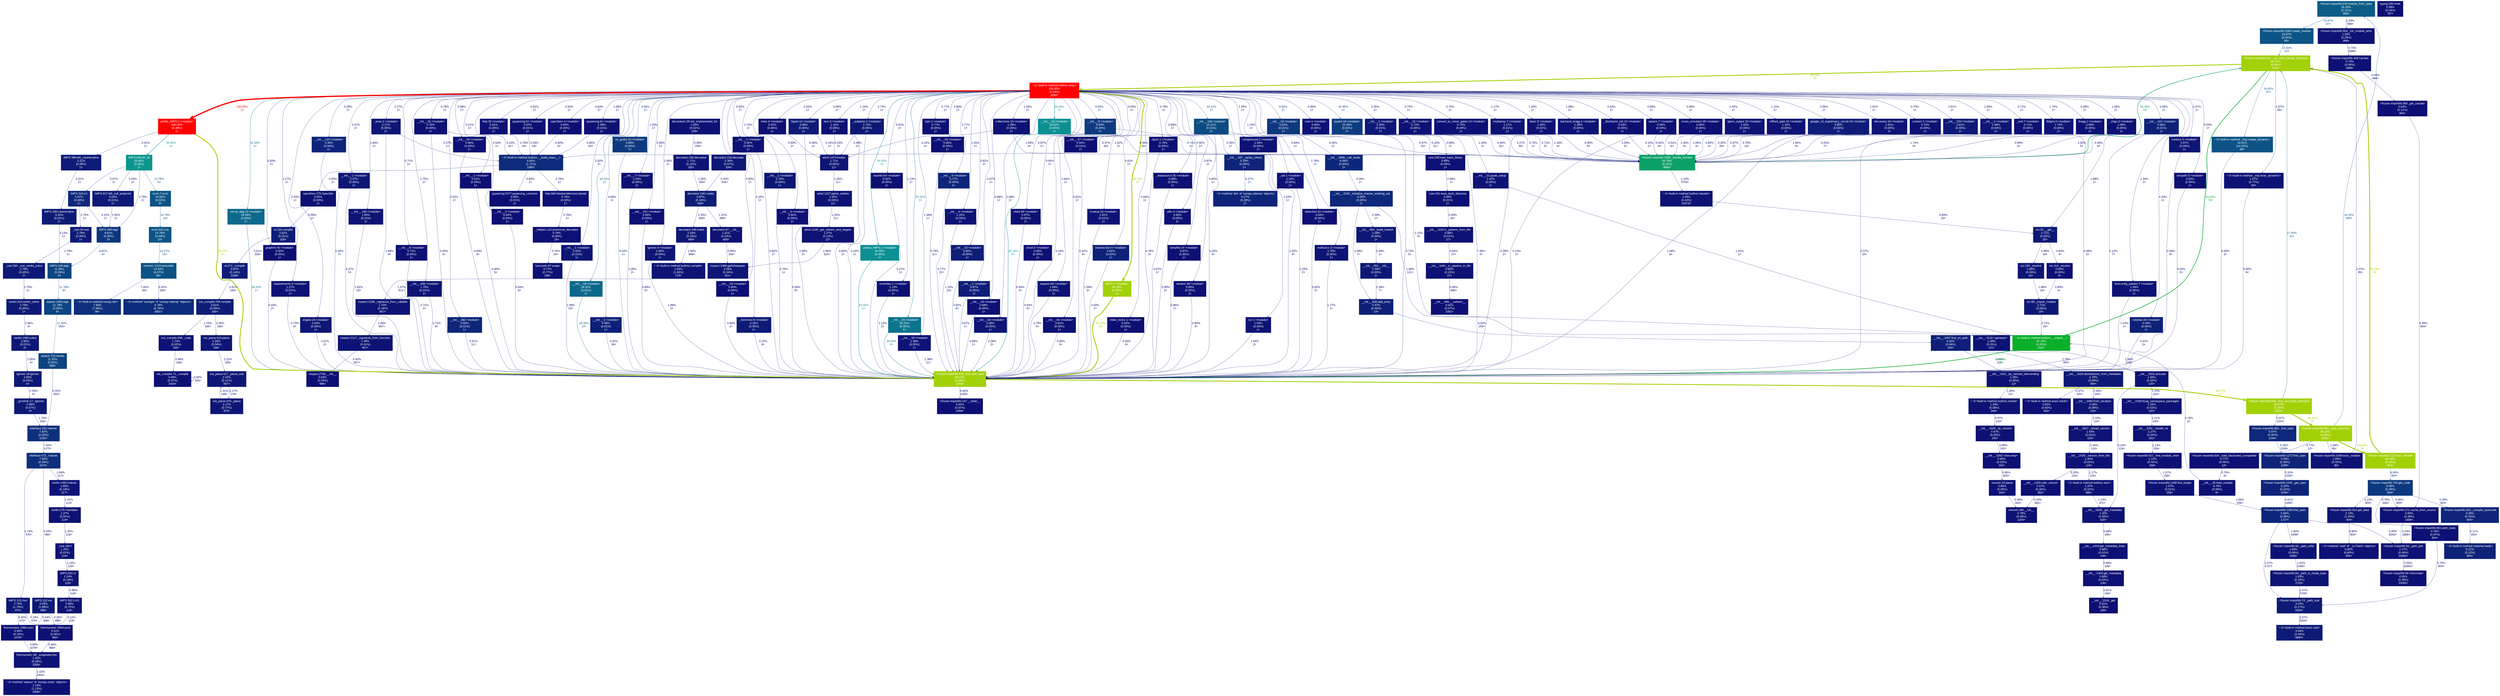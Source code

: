 digraph {
	graph [fontname=Arial, nodesep=0.125, ranksep=0.25];
	node [fontcolor=white, fontname=Arial, height=0, shape=box, style=filled, width=0];
	edge [fontname=Arial];
	8 [color="#0d1074", fontcolor="#ffffff", fontsize="10.00", label="__init__:1404:get_metadata\n0.68%\n(0.02%)\n106×", tooltip="/Users/fergusbarratt/miniconda3/envs/myenv/lib/python3.7/site-packages/pkg_resources/__init__.py"];
	8 -> 1543 [arrowsize="0.35", color="#0d0f74", fontcolor="#0d0f74", fontsize="10.00", label="0.61%\n106×", labeldistance="0.50", penwidth="0.50"];
	22 [color="#0d1575", fontcolor="#ffffff", fontsize="10.00", label="inspect:1089:getfullargspec\n2.06%\n(0.34%)\n911×", tooltip="/Users/fergusbarratt/miniconda3/envs/myenv/lib/python3.7/inspect.py"];
	22 -> 1074 [arrowsize="0.35", color="#0d1375", fontcolor="#0d1375", fontsize="10.00", label="1.57%\n911×", labeldistance="0.50", penwidth="0.50"];
	24 [color="#0d1174", fontcolor="#ffffff", fontsize="10.00", label="client:69:<module>\n0.97%\n(0.00%)\n1×", tooltip="/Users/fergusbarratt/miniconda3/envs/myenv/lib/python3.7/http/client.py"];
	24 -> 204 [arrowsize="0.35", color="#0d1174", fontcolor="#0d1174", fontsize="10.00", label="0.94%\n3×", labeldistance="0.50", penwidth="0.50"];
	70 [color="#0d0f73", fontcolor="#ffffff", fontsize="10.00", label="specifiers:275:Specifier\n0.55%\n(0.00%)\n1×", tooltip="/Users/fergusbarratt/miniconda3/envs/myenv/lib/python3.7/site-packages/pkg_resources/_vendor/packaging/specifiers.py"];
	70 -> 2110 [arrowsize="0.35", color="#0d0f73", fontcolor="#0d0f73", fontsize="10.00", label="0.55%\n1×", labeldistance="0.50", penwidth="0.50"];
	79 [color="#0d1174", fontcolor="#ffffff", fontsize="10.00", label="sre_compile:71:_compile\n0.99%\n(0.37%)\n1420×", tooltip="/Users/fergusbarratt/miniconda3/envs/myenv/lib/python3.7/sre_compile.py"];
	79 -> 79 [arrowsize="0.35", color="#0d1074", fontcolor="#0d1074", fontsize="10.00", label="0.82%\n334×", labeldistance="0.50", penwidth="0.50"];
	88 [color="#0d1274", fontcolor="#ffffff", fontsize="10.00", label="sre_compile:598:_code\n1.23%\n(0.02%)\n166×", tooltip="/Users/fergusbarratt/miniconda3/envs/myenv/lib/python3.7/sre_compile.py"];
	88 -> 79 [arrowsize="0.35", color="#0d1174", fontcolor="#0d1174", fontsize="10.00", label="0.99%\n166×", labeldistance="0.50", penwidth="0.50"];
	91 [color="#0d1676", fontcolor="#ffffff", fontsize="10.00", label="sre_parse:417:_parse_sub\n2.22%\n(0.11%)\n567×", tooltip="/Users/fergusbarratt/miniconda3/envs/myenv/lib/python3.7/sre_parse.py"];
	91 -> 92 [arrowsize="0.35", color="#0d1676", fontcolor="#0d1676", fontsize="10.00", label="2.17%\n178×", labeldistance="0.50", penwidth="0.50"];
	92 [color="#0d1676", fontcolor="#ffffff", fontsize="10.00", label="sre_parse:475:_parse\n2.17%\n(0.77%)\n879×", tooltip="/Users/fergusbarratt/miniconda3/envs/myenv/lib/python3.7/sre_parse.py"];
	92 -> 91 [arrowsize="0.35", color="#0d1375", fontcolor="#0d1375", fontsize="10.00", label="1.41%\n169×", labeldistance="0.50", penwidth="0.50"];
	102 [color="#0d1776", fontcolor="#ffffff", fontsize="10.00", label="__init__:1:<module>\n2.35%\n(0.01%)\n1×", tooltip="/Users/fergusbarratt/miniconda3/envs/myenv/lib/python3.7/site-packages/numpy/core/__init__.py"];
	102 -> 205 [arrowsize="0.35", color="#0d1676", fontcolor="#0d1676", fontsize="10.00", label="2.27%\n33×", labeldistance="0.50", penwidth="0.50"];
	112 [color="#0d0f74", fontcolor="#ffffff", fontsize="10.00", label="shutil:5:<module>\n0.65%\n(0.00%)\n1×", tooltip="/Users/fergusbarratt/miniconda3/envs/myenv/lib/python3.7/shutil.py"];
	112 -> 204 [arrowsize="0.35", color="#0d0f74", fontcolor="#0d0f74", fontsize="10.00", label="0.63%\n5×", labeldistance="0.50", penwidth="0.50"];
	113 [color="#0d1375", fontcolor="#ffffff", fontsize="10.00", label="inspect:2117:_signature_from_function\n1.48%\n(0.41%)\n957×", tooltip="/Users/fergusbarratt/miniconda3/envs/myenv/lib/python3.7/inspect.py"];
	113 -> 2870 [arrowsize="0.35", color="#0d0f74", fontcolor="#0d0f74", fontsize="10.00", label="0.60%\n957×", labeldistance="0.50", penwidth="0.50"];
	119 [color="#0d1876", fontcolor="#ffffff", fontsize="10.00", label="lgmres:18:lgmres\n2.65%\n(0.03%)\n4×", tooltip="/Users/fergusbarratt/miniconda3/envs/myenv/lib/python3.7/site-packages/scipy/sparse/linalg/isolve/lgmres.py"];
	119 -> 121 [arrowsize="0.35", color="#0d1876", fontcolor="#0d1876", fontsize="10.00", label="2.59%\n4×", labeldistance="0.50", penwidth="0.50"];
	121 [color="#0d1876", fontcolor="#ffffff", fontsize="10.00", label="_gcrotmk:17:_fgmres\n2.59%\n(0.57%)\n4×", tooltip="/Users/fergusbarratt/miniconda3/envs/myenv/lib/python3.7/site-packages/scipy/sparse/linalg/isolve/_gcrotmk.py"];
	121 -> 1236 [arrowsize="0.35", color="#0d1475", fontcolor="#0d1475", fontsize="10.00", label="1.76%\n226×", labeldistance="0.50", penwidth="0.50"];
	129 [color="#0d1475", fontcolor="#ffffff", fontsize="10.00", label="request:68:<module>\n1.84%\n(0.00%)\n1×", tooltip="/Users/fergusbarratt/miniconda3/envs/myenv/lib/python3.7/urllib/request.py"];
	129 -> 204 [arrowsize="0.35", color="#0d1475", fontcolor="#0d1475", fontsize="10.00", label="1.79%\n5×", labeldistance="0.50", penwidth="0.50"];
	131 [color="#0d1274", fontcolor="#ffffff", fontsize="10.00", label="artist:1149:_get_setters_and_targets\n1.27%\n(0.13%)\n12×", tooltip="/Users/fergusbarratt/miniconda3/envs/myenv/lib/python3.7/site-packages/matplotlib/artist.py"];
	131 -> 22 [arrowsize="0.35", color="#0d1174", fontcolor="#0d1174", fontsize="10.00", label="1.06%\n510×", labeldistance="0.50", penwidth="0.50"];
	132 [color="#0d1375", fontcolor="#ffffff", fontsize="10.00", label="artist:1227:pprint_setters\n1.55%\n(0.03%)\n11×", tooltip="/Users/fergusbarratt/miniconda3/envs/myenv/lib/python3.7/site-packages/matplotlib/artist.py"];
	132 -> 131 [arrowsize="0.35", color="#0d1274", fontcolor="#0d1274", fontsize="10.00", label="1.20%\n11×", labeldistance="0.50", penwidth="0.50"];
	142 [color="#0d1274", fontcolor="#ffffff", fontsize="10.00", label="decorator:87:__init__\n1.21%\n(0.24%)\n669×", tooltip="/Users/fergusbarratt/miniconda3/envs/myenv/lib/python3.7/site-packages/decorator.py"];
	142 -> 22 [arrowsize="0.35", color="#0d1074", fontcolor="#0d1074", fontsize="10.00", label="0.85%\n334×", labeldistance="0.50", penwidth="0.50"];
	144 [color="#0d2078", fontcolor="#ffffff", fontsize="10.00", label="__init__:606:add_entry\n4.47%\n(0.02%)\n14×", tooltip="/Users/fergusbarratt/miniconda3/envs/myenv/lib/python3.7/site-packages/pkg_resources/__init__.py"];
	144 -> 2045 [arrowsize="0.35", color="#0d1f78", fontcolor="#0d1f78", fontsize="10.00", label="4.32%\n254×", labeldistance="0.50", penwidth="0.50"];
	156 [color="#0c5486", fontcolor="#ffffff", fontsize="10.00", label="ncon:7:ncon\n14.82%\n(0.01%)\n9×", tooltip="/Users/fergusbarratt/Dropbox/PhD/mps/tmps/pymps/ncon.py"];
	156 -> 2563 [arrowsize="0.38", color="#0c5486", fontcolor="#0c5486", fontsize="10.00", label="14.76%\n15×", labeldistance="0.59", penwidth="0.59"];
	163 [color="#0d2379", fontcolor="#ffffff", fontsize="10.00", label="<frozen importlib:1240:_get_spec\n5.20%\n(0.22%)\n1040×", tooltip="<frozen importlib._bootstrap_external>"];
	163 -> 555 [arrowsize="0.35", color="#0d2179", fontcolor="#0d2179", fontsize="10.00", label="4.61%\n1469×", labeldistance="0.50", penwidth="0.50"];
	165 [color="#0d1074", fontcolor="#ffffff", fontsize="10.00", label="__init__:45:<module>\n0.81%\n(0.00%)\n1×", tooltip="/Users/fergusbarratt/miniconda3/envs/myenv/lib/python3.7/unittest/__init__.py"];
	165 -> 204 [arrowsize="0.35", color="#0d1074", fontcolor="#0d1074", fontsize="10.00", label="0.80%\n5×", labeldistance="0.50", penwidth="0.50"];
	167 [color="#0d4b84", fontcolor="#ffffff", fontsize="10.00", label="__init__:106:<module>\n13.11%\n(0.01%)\n1×", tooltip="/Users/fergusbarratt/miniconda3/envs/myenv/lib/python3.7/site-packages/numpy/__init__.py"];
	167 -> 204 [arrowsize="0.35", color="#0d1174", fontcolor="#0d1174", fontsize="10.00", label="1.10%\n5×", labeldistance="0.50", penwidth="0.50"];
	167 -> 205 [arrowsize="0.35", color="#0d2a7b", fontcolor="#0d2a7b", fontsize="10.00", label="6.67%\n25×", labeldistance="0.50", penwidth="0.50"];
	167 -> 2330 [arrowsize="0.35", color="#0d247a", fontcolor="#0d247a", fontsize="10.00", label="5.28%\n1×", labeldistance="0.50", penwidth="0.50"];
	184 [color="#0d0f73", fontcolor="#ffffff", fontsize="10.00", label="__init__:57:<module>\n0.53%\n(0.01%)\n1×", tooltip="/Users/fergusbarratt/miniconda3/envs/myenv/lib/python3.7/site-packages/scipy/__init__.py"];
	184 -> 204 [arrowsize="0.35", color="#0d0e73", fontcolor="#0d0e73", fontsize="10.00", label="0.41%\n4×", labeldistance="0.50", penwidth="0.50"];
	204 [color="#a3d107", fontcolor="#ffffff", fontsize="10.00", label="<frozen importlib:978:_find_and_load\n69.27%\n(0.36%)\n1059×", tooltip="<frozen importlib._bootstrap>"];
	204 -> 553 [arrowsize="0.83", color="#a3d107", fontcolor="#a3d107", fontsize="10.00", label="69.27%\n2×", labeldistance="2.77", penwidth="2.77"];
	204 -> 1559 [arrowsize="0.35", color="#0d0f74", fontcolor="#0d0f74", fontsize="10.00", label="0.62%\n1059×", labeldistance="0.50", penwidth="0.50"];
	205 [color="#0ba166", fontcolor="#ffffff", fontsize="10.00", label="<frozen importlib:1009:_handle_fromlist\n34.76%\n(0.22%)\n3688×", tooltip="<frozen importlib._bootstrap>"];
	205 -> 1047 [arrowsize="0.59", color="#0ba068", fontcolor="#0ba068", fontsize="10.00", label="34.40%\n72×", labeldistance="1.38", penwidth="1.38"];
	205 -> 1148 [arrowsize="0.35", color="#0d1174", fontcolor="#0d1174", fontsize="10.00", label="1.13%\n7078×", labeldistance="0.50", penwidth="0.50"];
	232 [color="#0d1d78", fontcolor="#ffffff", fontsize="10.00", label="decorator:190:create\n3.87%\n(0.18%)\n669×", tooltip="/Users/fergusbarratt/miniconda3/envs/myenv/lib/python3.7/site-packages/decorator.py"];
	232 -> 142 [arrowsize="0.35", color="#0d1274", fontcolor="#0d1274", fontsize="10.00", label="1.21%\n669×", labeldistance="0.50", penwidth="0.50"];
	232 -> 401 [arrowsize="0.35", color="#0d1776", fontcolor="#0d1776", fontsize="10.00", label="2.33%\n669×", labeldistance="0.50", penwidth="0.50"];
	233 [color="#0d1274", fontcolor="#ffffff", fontsize="10.00", label="__init__:2091:_handle_ns\n1.27%\n(0.04%)\n261×", tooltip="/Users/fergusbarratt/miniconda3/envs/myenv/lib/python3.7/site-packages/pkg_resources/__init__.py"];
	233 -> 632 [arrowsize="0.35", color="#0d1174", fontcolor="#0d1174", fontsize="10.00", label="1.14%\n258×", labeldistance="0.50", penwidth="0.50"];
	234 [color="#0d1274", fontcolor="#ffffff", fontsize="10.00", label="__init__:2183:fixup_namespace_packages\n1.24%\n(0.02%)\n120×", tooltip="/Users/fergusbarratt/miniconda3/envs/myenv/lib/python3.7/site-packages/pkg_resources/__init__.py"];
	234 -> 233 [arrowsize="0.35", color="#0d1274", fontcolor="#0d1274", fontsize="10.00", label="1.21%\n240×", labeldistance="0.50", penwidth="0.50"];
	243 [color="#0d1976", fontcolor="#ffffff", fontsize="10.00", label="_root:24:root\n2.79%\n(0.00%)\n1×", tooltip="/Users/fergusbarratt/miniconda3/envs/myenv/lib/python3.7/site-packages/scipy/optimize/_root.py"];
	243 -> 298 [arrowsize="0.35", color="#0d1976", fontcolor="#0d1976", fontsize="10.00", label="2.79%\n1×", labeldistance="0.50", penwidth="0.50"];
	250 [color="#0d1074", fontcolor="#ffffff", fontsize="10.00", label="__init__:1041:_rc_params_in_file\n0.84%\n(0.15%)\n27×", tooltip="/Users/fergusbarratt/miniconda3/envs/myenv/lib/python3.7/site-packages/matplotlib/__init__.py"];
	250 -> 3071 [arrowsize="0.35", color="#0d0f73", fontcolor="#0d0f73", fontsize="10.00", label="0.46%\n895×", labeldistance="0.50", penwidth="0.50"];
	258 [color="#0d1174", fontcolor="#ffffff", fontsize="10.00", label="pyparsing:61:<module>\n1.08%\n(0.01%)\n1×", tooltip="/Users/fergusbarratt/miniconda3/envs/myenv/lib/python3.7/site-packages/pyparsing.py"];
	258 -> 659 [arrowsize="0.35", color="#0d0f74", fontcolor="#0d0f74", fontsize="10.00", label="0.65%\n53×", labeldistance="0.50", penwidth="0.50"];
	261 [color="#0d0f73", fontcolor="#ffffff", fontsize="10.00", label="pyparsing:61:<module>\n0.52%\n(0.01%)\n1×", tooltip="/Users/fergusbarratt/miniconda3/envs/myenv/lib/python3.7/site-packages/pkg_resources/_vendor/pyparsing.py"];
	261 -> 659 [arrowsize="0.35", color="#0d0e73", fontcolor="#0d0e73", fontsize="10.00", label="0.23%\n53×", labeldistance="0.50", penwidth="0.50"];
	265 [color="#0d1c77", fontcolor="#ffffff", fontsize="10.00", label="sre_compile:759:compile\n3.61%\n(0.05%)\n166×", tooltip="/Users/fergusbarratt/miniconda3/envs/myenv/lib/python3.7/sre_compile.py"];
	265 -> 88 [arrowsize="0.35", color="#0d1274", fontcolor="#0d1274", fontsize="10.00", label="1.23%\n166×", labeldistance="0.50", penwidth="0.50"];
	265 -> 2156 [arrowsize="0.35", color="#0d1676", fontcolor="#0d1676", fontsize="10.00", label="2.30%\n166×", labeldistance="0.50", penwidth="0.50"];
	271 [color="#0d1375", fontcolor="#ffffff", fontsize="10.00", label="fromnumeric:69:_wrapreduction\n1.45%\n(0.28%)\n2556×", tooltip="/Users/fergusbarratt/miniconda3/envs/myenv/lib/python3.7/site-packages/numpy/core/fromnumeric.py"];
	271 -> 2483 [arrowsize="0.35", color="#0d1174", fontcolor="#0d1174", fontsize="10.00", label="1.02%\n2406×", labeldistance="0.50", penwidth="0.50"];
	297 [color="#0d1074", fontcolor="#ffffff", fontsize="10.00", label="__init__:15:<module>\n0.72%\n(0.00%)\n1×", tooltip="/Users/fergusbarratt/miniconda3/envs/myenv/lib/python3.7/multiprocessing/__init__.py"];
	297 -> 205 [arrowsize="0.35", color="#0d1074", fontcolor="#0d1074", fontsize="10.00", label="0.72%\n1×", labeldistance="0.50", penwidth="0.50"];
	298 [color="#0d1976", fontcolor="#ffffff", fontsize="10.00", label="_root:260:_root_nonlin_solve\n2.79%\n(0.00%)\n1×", tooltip="/Users/fergusbarratt/miniconda3/envs/myenv/lib/python3.7/site-packages/scipy/optimize/_root.py"];
	298 -> 1378 [arrowsize="0.35", color="#0d1976", fontcolor="#0d1976", fontsize="10.00", label="2.79%\n1×", labeldistance="0.50", penwidth="0.50"];
	305 [color="#0d1074", fontcolor="#ffffff", fontsize="10.00", label="core:159:load_base_library\n0.89%\n(0.00%)\n1×", tooltip="/Users/fergusbarratt/miniconda3/envs/myenv/lib/python3.7/site-packages/matplotlib/style/core.py"];
	305 -> 2073 [arrowsize="0.35", color="#0d1074", fontcolor="#0d1074", fontsize="10.00", label="0.89%\n1×", labeldistance="0.50", penwidth="0.50"];
	308 [color="#0d277b", fontcolor="#ffffff", fontsize="10.00", label="__init__:3105:_initialize_master_working_set\n6.06%\n(0.00%)\n1×", tooltip="/Users/fergusbarratt/miniconda3/envs/myenv/lib/python3.7/site-packages/pkg_resources/__init__.py"];
	308 -> 144 [arrowsize="0.35", color="#0d1575", fontcolor="#0d1575", fontsize="10.00", label="2.08%\n7×", labeldistance="0.50", penwidth="0.50"];
	308 -> 1962 [arrowsize="0.35", color="#0d1776", fontcolor="#0d1776", fontsize="10.00", label="2.39%\n1×", labeldistance="0.50", penwidth="0.50"];
	308 -> 5378 [arrowsize="0.35", color="#0d1375", fontcolor="#0d1375", fontsize="10.00", label="1.58%\n121×", labeldistance="0.50", penwidth="0.50"];
	320 [color="#0d0f73", fontcolor="#ffffff", fontsize="10.00", label="arpack:7:<module>\n0.56%\n(0.00%)\n1×", tooltip="/Users/fergusbarratt/miniconda3/envs/myenv/lib/python3.7/site-packages/scipy/sparse/linalg/eigen/arpack/arpack.py"];
	320 -> 205 [arrowsize="0.35", color="#0d0f73", fontcolor="#0d0f73", fontsize="10.00", label="0.54%\n9×", labeldistance="0.50", penwidth="0.50"];
	321 [color="#0d2179", fontcolor="#ffffff", fontsize="10.00", label="__init__:101:<module>\n4.66%\n(0.01%)\n1×", tooltip="/Users/fergusbarratt/miniconda3/envs/myenv/lib/python3.7/site-packages/matplotlib/__init__.py"];
	321 -> 204 [arrowsize="0.35", color="#0d1675", fontcolor="#0d1675", fontsize="10.00", label="2.12%\n7×", labeldistance="0.50", penwidth="0.50"];
	321 -> 205 [arrowsize="0.35", color="#0d0e73", fontcolor="#0d0e73", fontsize="10.00", label="0.40%\n9×", labeldistance="0.50", penwidth="0.50"];
	321 -> 1087 [arrowsize="0.35", color="#0d1575", fontcolor="#0d1575", fontsize="10.00", label="1.88%\n1×", labeldistance="0.50", penwidth="0.50"];
	341 [color="#0d0f73", fontcolor="#ffffff", fontsize="10.00", label="hashlib:54:<module>\n0.52%\n(0.00%)\n1×", tooltip="/Users/fergusbarratt/miniconda3/envs/myenv/lib/python3.7/hashlib.py"];
	341 -> 204 [arrowsize="0.35", color="#0d0e73", fontcolor="#0d0e73", fontsize="10.00", label="0.27%\n1×", labeldistance="0.50", penwidth="0.50"];
	396 [color="#0d1375", fontcolor="#ffffff", fontsize="10.00", label="rcsetup:15:<module>\n1.61%\n(0.01%)\n1×", tooltip="/Users/fergusbarratt/miniconda3/envs/myenv/lib/python3.7/site-packages/matplotlib/rcsetup.py"];
	396 -> 204 [arrowsize="0.35", color="#0d1375", fontcolor="#0d1375", fontsize="10.00", label="1.56%\n3×", labeldistance="0.50", penwidth="0.50"];
	401 [color="#0d1776", fontcolor="#ffffff", fontsize="10.00", label="decorator:156:make\n2.33%\n(0.33%)\n669×", tooltip="/Users/fergusbarratt/miniconda3/envs/myenv/lib/python3.7/site-packages/decorator.py"];
	401 -> 1083 [arrowsize="0.35", color="#0d1375", fontcolor="#0d1375", fontsize="10.00", label="1.56%\n669×", labeldistance="0.50", penwidth="0.50"];
	403 [color="#0d1174", fontcolor="#ffffff", fontsize="10.00", label="__init__:1926:_by_version\n0.97%\n(0.03%)\n242×", tooltip="/Users/fergusbarratt/miniconda3/envs/myenv/lib/python3.7/site-packages/pkg_resources/__init__.py"];
	403 -> 5405 [arrowsize="0.35", color="#0d1074", fontcolor="#0d1074", fontsize="10.00", label="0.89%\n242×", labeldistance="0.50", penwidth="0.50"];
	405 [color="#0d1074", fontcolor="#ffffff", fontsize="10.00", label="version:198:__init__\n0.78%\n(0.30%)\n1204×", tooltip="/Users/fergusbarratt/miniconda3/envs/myenv/lib/python3.7/site-packages/pkg_resources/_vendor/packaging/version.py"];
	413 [color="#0d1274", fontcolor="#ffffff", fontsize="10.00", label="<frozen importlib:56:_path_join\n1.17%\n(0.46%)\n10050×", tooltip="<frozen importlib._bootstrap_external>"];
	413 -> 548 [arrowsize="0.35", color="#0d0f73", fontcolor="#0d0f73", fontsize="10.00", label="0.55%\n10050×", labeldistance="0.50", penwidth="0.50"];
	414 [color="#0d1074", fontcolor="#ffffff", fontsize="10.00", label="<frozen importlib:271:cache_from_source\n0.84%\n(0.38%)\n1808×", tooltip="<frozen importlib._bootstrap_external>"];
	414 -> 413 [arrowsize="0.35", color="#0d0e73", fontcolor="#0d0e73", fontsize="10.00", label="0.24%\n1808×", labeldistance="0.50", penwidth="0.50"];
	424 [color="#0d1174", fontcolor="#ffffff", fontsize="10.00", label="__init__:1119:rc_params_from_file\n0.98%\n(0.01%)\n27×", tooltip="/Users/fergusbarratt/miniconda3/envs/myenv/lib/python3.7/site-packages/matplotlib/__init__.py"];
	424 -> 250 [arrowsize="0.35", color="#0d1074", fontcolor="#0d1074", fontsize="10.00", label="0.84%\n27×", labeldistance="0.50", penwidth="0.50"];
	433 [color="#0d1475", fontcolor="#ffffff", fontsize="10.00", label="artist:1474:kwdoc\n1.71%\n(0.00%)\n11×", tooltip="/Users/fergusbarratt/miniconda3/envs/myenv/lib/python3.7/site-packages/matplotlib/artist.py"];
	433 -> 132 [arrowsize="0.35", color="#0d1375", fontcolor="#0d1375", fontsize="10.00", label="1.55%\n11×", labeldistance="0.50", penwidth="0.50"];
	441 [color="#0d1475", fontcolor="#ffffff", fontsize="10.00", label="decorator:236:decorator\n1.71%\n(0.12%)\n335×", tooltip="/Users/fergusbarratt/miniconda3/envs/myenv/lib/python3.7/site-packages/decorator.py"];
	441 -> 232 [arrowsize="0.35", color="#0d1375", fontcolor="#0d1375", fontsize="10.00", label="1.55%\n335×", labeldistance="0.50", penwidth="0.50"];
	445 [color="#0d2179", fontcolor="#ffffff", fontsize="10.00", label="intersection:4:<module>\n4.62%\n(0.00%)\n1×", tooltip="/Users/fergusbarratt/miniconda3/envs/myenv/lib/python3.7/site-packages/networkx/generators/intersection.py"];
	445 -> 204 [arrowsize="0.35", color="#0d2179", fontcolor="#0d2179", fontsize="10.00", label="4.59%\n1×", labeldistance="0.50", penwidth="0.50"];
	510 [color="#0d1375", fontcolor="#ffffff", fontsize="10.00", label="__init__:2430:_version_from_file\n1.40%\n(0.02%)\n124×", tooltip="/Users/fergusbarratt/miniconda3/envs/myenv/lib/python3.7/site-packages/pkg_resources/__init__.py"];
	510 -> 1379 [arrowsize="0.35", color="#0d1274", fontcolor="#0d1274", fontsize="10.00", label="1.17%\n124×", labeldistance="0.50", penwidth="0.50"];
	510 -> 5386 [arrowsize="0.35", color="#0d0e73", fontcolor="#0d0e73", fontsize="10.00", label="0.20%\n124×", labeldistance="0.50", penwidth="0.50"];
	512 [color="#0d1074", fontcolor="#ffffff", fontsize="10.00", label="__init__:35:load_module\n0.76%\n(0.00%)\n6×", tooltip="/Users/fergusbarratt/miniconda3/envs/myenv/lib/python3.7/site-packages/pkg_resources/extern/__init__.py"];
	512 -> 1046 [arrowsize="0.35", color="#0d1074", fontcolor="#0d1074", fontsize="10.00", label="0.76%\n6×", labeldistance="0.50", penwidth="0.50"];
	532 [color="#0d1375", fontcolor="#ffffff", fontsize="10.00", label="__init__:21:pylab_setup\n1.42%\n(0.00%)\n1×", tooltip="/Users/fergusbarratt/miniconda3/envs/myenv/lib/python3.7/site-packages/matplotlib/backends/__init__.py"];
	532 -> 1046 [arrowsize="0.35", color="#0d1375", fontcolor="#0d1375", fontsize="10.00", label="1.41%\n1×", labeldistance="0.50", penwidth="0.50"];
	536 [color="#0d1575", fontcolor="#ffffff", fontsize="10.00", label="__init__:2460:from_location\n2.08%\n(0.08%)\n242×", tooltip="/Users/fergusbarratt/miniconda3/envs/myenv/lib/python3.7/site-packages/pkg_resources/__init__.py"];
	536 -> 5414 [arrowsize="0.35", color="#0d1375", fontcolor="#0d1375", fontsize="10.00", label="1.43%\n124×", labeldistance="0.50", penwidth="0.50"];
	548 [color="#0d0f73", fontcolor="#ffffff", fontsize="10.00", label="<frozen importlib:58:<listcomp>\n0.55%\n(0.39%)\n10050×", tooltip="<frozen importlib._bootstrap_external>"];
	551 [color="#0d1074", fontcolor="#ffffff", fontsize="10.00", label="<frozen importlib:634:_load_backward_compatible\n0.77%\n(0.00%)\n13×", tooltip="<frozen importlib._bootstrap>"];
	551 -> 512 [arrowsize="0.35", color="#0d1074", fontcolor="#0d1074", fontsize="10.00", label="0.76%\n6×", labeldistance="0.50", penwidth="0.50"];
	553 [color="#a3d107", fontcolor="#ffffff", fontsize="10.00", label="<frozen importlib:948:_find_and_load_unlocked\n69.27%\n(0.25%)\n1059×", tooltip="<frozen importlib._bootstrap>"];
	553 -> 1047 [arrowsize="0.42", color="#0c6389", fontcolor="#0c6389", fontsize="10.00", label="17.40%\n22×", labeldistance="0.70", penwidth="0.70"];
	553 -> 1151 [arrowsize="0.83", color="#a3d107", fontcolor="#a3d107", fontsize="10.00", label="69.24%\n3×", labeldistance="2.77", penwidth="2.77"];
	553 -> 1841 [arrowsize="0.35", color="#0d277a", fontcolor="#0d277a", fontsize="10.00", label="5.97%\n1044×", labeldistance="0.50", penwidth="0.50"];
	555 [color="#0d257a", fontcolor="#ffffff", fontsize="10.00", label="<frozen importlib:1356:find_spec\n5.66%\n(0.98%)\n1727×", tooltip="<frozen importlib._bootstrap_external>"];
	555 -> 413 [arrowsize="0.35", color="#0d1174", fontcolor="#0d1174", fontsize="10.00", label="0.93%\n8242×", labeldistance="0.50", penwidth="0.50"];
	555 -> 1431 [arrowsize="0.35", color="#0d1174", fontcolor="#0d1174", fontsize="10.00", label="1.07%\n1727×", labeldistance="0.50", penwidth="0.50"];
	555 -> 1976 [arrowsize="0.35", color="#0d1375", fontcolor="#0d1375", fontsize="10.00", label="1.60%\n2458×", labeldistance="0.50", penwidth="0.50"];
	620 [color="#0d0f74", fontcolor="#ffffff", fontsize="10.00", label="<frozen importlib:369:_get_cached\n0.64%\n(0.11%)\n994×", tooltip="<frozen importlib._bootstrap_external>"];
	620 -> 414 [arrowsize="0.35", color="#0d0f73", fontcolor="#0d0f73", fontsize="10.00", label="0.49%\n904×", labeldistance="0.50", penwidth="0.50"];
	632 [color="#0d1174", fontcolor="#ffffff", fontsize="10.00", label="<frozen importlib:421:_find_module_shim\n1.14%\n(0.02%)\n258×", tooltip="<frozen importlib._bootstrap_external>"];
	632 -> 1990 [arrowsize="0.35", color="#0d1174", fontcolor="#0d1174", fontsize="10.00", label="1.07%\n258×", labeldistance="0.50", penwidth="0.50"];
	659 [color="#0d2a7b", fontcolor="#ffffff", fontsize="10.00", label="~:0:<built-in method builtins.__build_class__>\n6.65%\n(1.71%)\n1980×", tooltip="~"];
	659 -> 70 [arrowsize="0.35", color="#0d0f73", fontcolor="#0d0f73", fontsize="10.00", label="0.55%\n1×", labeldistance="0.50", penwidth="0.50"];
	659 -> 3236 [arrowsize="0.35", color="#0d0f74", fontcolor="#0d0f74", fontsize="10.00", label="0.60%\n1×", labeldistance="0.50", penwidth="0.50"];
	659 -> 5699 [arrowsize="0.35", color="#0d1074", fontcolor="#0d1074", fontsize="10.00", label="0.76%\n1×", labeldistance="0.50", penwidth="0.50"];
	660 [color="#a2d107", fontcolor="#ffffff", fontsize="10.00", label="iMPS:1:<module>\n69.19%\n(0.00%)\n1×", tooltip="/Users/fergusbarratt/Dropbox/PhD/mps/tmps/pymps/iMPS.py"];
	660 -> 204 [arrowsize="0.83", color="#a2d107", fontcolor="#a2d107", fontsize="10.00", label="69.18%\n10×", labeldistance="2.77", penwidth="2.77"];
	682 [color="#0d0f73", fontcolor="#ffffff", fontsize="10.00", label="_distributor_init:10:<module>\n0.53%\n(0.00%)\n1×", tooltip="/Users/fergusbarratt/miniconda3/envs/myenv/lib/python3.7/site-packages/numpy/_distributor_init.py"];
	682 -> 205 [arrowsize="0.35", color="#0d0d73", fontcolor="#0d0d73", fontsize="10.00", label="0.14%\n1×", labeldistance="0.50", penwidth="0.50"];
	696 [color="#0d0f74", fontcolor="#ffffff", fontsize="10.00", label="index_tricks:1:<module>\n0.64%\n(0.00%)\n1×", tooltip="/Users/fergusbarratt/miniconda3/envs/myenv/lib/python3.7/site-packages/numpy/lib/index_tricks.py"];
	696 -> 204 [arrowsize="0.35", color="#0d0f74", fontcolor="#0d0f74", fontsize="10.00", label="0.63%\n3×", labeldistance="0.50", penwidth="0.50"];
	704 [color="#0d1074", fontcolor="#ffffff", fontsize="10.00", label="npyio:1:<module>\n0.79%\n(0.00%)\n1×", tooltip="/Users/fergusbarratt/miniconda3/envs/myenv/lib/python3.7/site-packages/numpy/lib/npyio.py"];
	704 -> 204 [arrowsize="0.35", color="#0d1074", fontcolor="#0d1074", fontsize="10.00", label="0.76%\n2×", labeldistance="0.50", penwidth="0.50"];
	705 [color="#0d1074", fontcolor="#ffffff", fontsize="10.00", label="_datasource:35:<module>\n0.68%\n(0.00%)\n1×", tooltip="/Users/fergusbarratt/miniconda3/envs/myenv/lib/python3.7/site-packages/numpy/lib/_datasource.py"];
	705 -> 204 [arrowsize="0.35", color="#0d1074", fontcolor="#0d1074", fontsize="10.00", label="0.67%\n1×", labeldistance="0.50", penwidth="0.50"];
	719 [color="#0d1174", fontcolor="#ffffff", fontsize="10.00", label="utils:4:<module>\n0.92%\n(0.00%)\n1×", tooltip="/Users/fergusbarratt/miniconda3/envs/myenv/lib/python3.7/site-packages/numpy/testing/_private/utils.py"];
	719 -> 204 [arrowsize="0.35", color="#0d1074", fontcolor="#0d1074", fontsize="10.00", label="0.90%\n2×", labeldistance="0.50", penwidth="0.50"];
	720 [color="#0d1074", fontcolor="#ffffff", fontsize="10.00", label="tempfile:24:<module>\n0.87%\n(0.00%)\n1×", tooltip="/Users/fergusbarratt/miniconda3/envs/myenv/lib/python3.7/tempfile.py"];
	720 -> 204 [arrowsize="0.35", color="#0d1074", fontcolor="#0d1074", fontsize="10.00", label="0.86%\n1×", labeldistance="0.50", penwidth="0.50"];
	721 [color="#0d1074", fontcolor="#ffffff", fontsize="10.00", label="random:38:<module>\n0.85%\n(0.02%)\n1×", tooltip="/Users/fergusbarratt/miniconda3/envs/myenv/lib/python3.7/random.py"];
	721 -> 204 [arrowsize="0.35", color="#0d1074", fontcolor="#0d1074", fontsize="10.00", label="0.80%\n3×", labeldistance="0.50", penwidth="0.50"];
	728 [color="#0d1375", fontcolor="#ffffff", fontsize="10.00", label="csr:1:<module>\n1.54%\n(0.00%)\n1×", tooltip="/Users/fergusbarratt/miniconda3/envs/myenv/lib/python3.7/site-packages/scipy/sparse/csr.py"];
	728 -> 204 [arrowsize="0.35", color="#0d1375", fontcolor="#0d1375", fontsize="10.00", label="1.54%\n2×", labeldistance="0.50", penwidth="0.50"];
	729 [color="#0d1274", fontcolor="#ffffff", fontsize="10.00", label="compressed:1:<module>\n1.34%\n(0.00%)\n1×", tooltip="/Users/fergusbarratt/miniconda3/envs/myenv/lib/python3.7/site-packages/scipy/sparse/compressed.py"];
	729 -> 204 [arrowsize="0.35", color="#0d1274", fontcolor="#0d1274", fontsize="10.00", label="1.33%\n3×", labeldistance="0.50", penwidth="0.50"];
	730 [color="#0d1274", fontcolor="#ffffff", fontsize="10.00", label="_util:1:<module>\n1.24%\n(0.00%)\n1×", tooltip="/Users/fergusbarratt/miniconda3/envs/myenv/lib/python3.7/site-packages/scipy/_lib/_util.py"];
	730 -> 204 [arrowsize="0.35", color="#0d1274", fontcolor="#0d1274", fontsize="10.00", label="1.23%\n2×", labeldistance="0.50", penwidth="0.50"];
	731 [color="#0d1074", fontcolor="#ffffff", fontsize="10.00", label="context:1:<module>\n0.70%\n(0.00%)\n1×", tooltip="/Users/fergusbarratt/miniconda3/envs/myenv/lib/python3.7/multiprocessing/context.py"];
	731 -> 205 [arrowsize="0.35", color="#0d1074", fontcolor="#0d1074", fontsize="10.00", label="0.67%\n2×", labeldistance="0.50", penwidth="0.50"];
	732 [color="#0d0f74", fontcolor="#ffffff", fontsize="10.00", label="reduction:10:<module>\n0.64%\n(0.00%)\n1×", tooltip="/Users/fergusbarratt/miniconda3/envs/myenv/lib/python3.7/multiprocessing/reduction.py"];
	732 -> 204 [arrowsize="0.35", color="#0d0f74", fontcolor="#0d0f74", fontsize="10.00", label="0.62%\n2×", labeldistance="0.50", penwidth="0.50"];
	749 [color="#0d1475", fontcolor="#ffffff", fontsize="10.00", label="matfuncs:3:<module>\n1.78%\n(0.00%)\n1×", tooltip="/Users/fergusbarratt/miniconda3/envs/myenv/lib/python3.7/site-packages/scipy/sparse/linalg/matfuncs.py"];
	749 -> 204 [arrowsize="0.35", color="#0d1475", fontcolor="#0d1475", fontsize="10.00", label="1.77%\n1×", labeldistance="0.50", penwidth="0.50"];
	765 [color="#0d1475", fontcolor="#ffffff", fontsize="10.00", label="lbfgsb:9:<module>\n1.74%\n(0.00%)\n1×", tooltip="/Users/fergusbarratt/miniconda3/envs/myenv/lib/python3.7/site-packages/scipy/optimize/lbfgsb.py"];
	765 -> 205 [arrowsize="0.35", color="#0d1475", fontcolor="#0d1475", fontsize="10.00", label="1.74%\n5×", labeldistance="0.50", penwidth="0.50"];
	772 [color="#0d1174", fontcolor="#ffffff", fontsize="10.00", label="_shgo:3:<module>\n1.08%\n(0.00%)\n1×", tooltip="/Users/fergusbarratt/miniconda3/envs/myenv/lib/python3.7/site-packages/scipy/optimize/_shgo.py"];
	772 -> 205 [arrowsize="0.35", color="#0d1174", fontcolor="#0d1174", fontsize="10.00", label="1.02%\n5×", labeldistance="0.50", penwidth="0.50"];
	788 [color="#0d1274", fontcolor="#ffffff", fontsize="10.00", label="fontconfig_pattern:7:<module>\n1.34%\n(0.00%)\n1×", tooltip="/Users/fergusbarratt/miniconda3/envs/myenv/lib/python3.7/site-packages/matplotlib/fontconfig_pattern.py"];
	788 -> 204 [arrowsize="0.35", color="#0d1274", fontcolor="#0d1274", fontsize="10.00", label="1.15%\n1×", labeldistance="0.50", penwidth="0.50"];
	808 [color="#0d2078", fontcolor="#ffffff", fontsize="10.00", label="colorbar:20:<module>\n4.43%\n(0.00%)\n1×", tooltip="/Users/fergusbarratt/miniconda3/envs/myenv/lib/python3.7/site-packages/matplotlib/colorbar.py"];
	808 -> 204 [arrowsize="0.35", color="#0d2078", fontcolor="#0d2078", fontsize="10.00", label="4.42%\n5×", labeldistance="0.50", penwidth="0.50"];
	813 [color="#0d1274", fontcolor="#ffffff", fontsize="10.00", label="collections:10:<module>\n1.28%\n(0.00%)\n1×", tooltip="/Users/fergusbarratt/miniconda3/envs/myenv/lib/python3.7/site-packages/matplotlib/collections.py"];
	813 -> 205 [arrowsize="0.35", color="#0d1174", fontcolor="#0d1174", fontsize="10.00", label="1.03%\n4×", labeldistance="0.50", penwidth="0.50"];
	813 -> 433 [arrowsize="0.35", color="#0d0e73", fontcolor="#0d0e73", fontsize="10.00", label="0.22%\n2×", labeldistance="0.50", penwidth="0.50"];
	814 [color="#0d0f73", fontcolor="#ffffff", fontsize="10.00", label="lines:4:<module>\n0.52%\n(0.00%)\n1×", tooltip="/Users/fergusbarratt/miniconda3/envs/myenv/lib/python3.7/site-packages/matplotlib/lines.py"];
	814 -> 433 [arrowsize="0.35", color="#0d0f73", fontcolor="#0d0f73", fontsize="10.00", label="0.46%\n1×", labeldistance="0.50", penwidth="0.50"];
	816 [color="#0d1575", fontcolor="#ffffff", fontsize="10.00", label="contour:3:<module>\n2.07%\n(0.00%)\n1×", tooltip="/Users/fergusbarratt/miniconda3/envs/myenv/lib/python3.7/site-packages/matplotlib/contour.py"];
	816 -> 204 [arrowsize="0.35", color="#0d1575", fontcolor="#0d1575", fontsize="10.00", label="2.06%\n6×", labeldistance="0.50", penwidth="0.50"];
	819 [color="#0d1274", fontcolor="#ffffff", fontsize="10.00", label="text:3:<module>\n1.15%\n(0.00%)\n1×", tooltip="/Users/fergusbarratt/miniconda3/envs/myenv/lib/python3.7/site-packages/matplotlib/text.py"];
	819 -> 204 [arrowsize="0.35", color="#0d1074", fontcolor="#0d1074", fontsize="10.00", label="0.90%\n2×", labeldistance="0.50", penwidth="0.50"];
	819 -> 433 [arrowsize="0.35", color="#0d0e73", fontcolor="#0d0e73", fontsize="10.00", label="0.23%\n2×", labeldistance="0.50", penwidth="0.50"];
	826 [color="#0d0f73", fontcolor="#ffffff", fontsize="10.00", label="textpath:3:<module>\n0.53%\n(0.00%)\n1×", tooltip="/Users/fergusbarratt/miniconda3/envs/myenv/lib/python3.7/site-packages/matplotlib/textpath.py"];
	826 -> 204 [arrowsize="0.35", color="#0d0f73", fontcolor="#0d0f73", fontsize="10.00", label="0.52%\n3×", labeldistance="0.50", penwidth="0.50"];
	843 [color="#0d1a77", fontcolor="#ffffff", fontsize="10.00", label="figure:12:<module>\n3.08%\n(0.00%)\n1×", tooltip="/Users/fergusbarratt/miniconda3/envs/myenv/lib/python3.7/site-packages/matplotlib/figure.py"];
	843 -> 204 [arrowsize="0.35", color="#0d1977", fontcolor="#0d1977", fontsize="10.00", label="2.95%\n2×", labeldistance="0.50", penwidth="0.50"];
	843 -> 433 [arrowsize="0.35", color="#0d0d73", fontcolor="#0d0d73", fontsize="10.00", label="0.10%\n1×", labeldistance="0.50", penwidth="0.50"];
	844 [color="#0d1876", fontcolor="#ffffff", fontsize="10.00", label="_subplots:1:<module>\n2.74%\n(0.00%)\n1×", tooltip="/Users/fergusbarratt/miniconda3/envs/myenv/lib/python3.7/site-packages/matplotlib/axes/_subplots.py"];
	844 -> 204 [arrowsize="0.35", color="#0d1676", fontcolor="#0d1676", fontsize="10.00", label="2.24%\n1×", labeldistance="0.50", penwidth="0.50"];
	844 -> 433 [arrowsize="0.35", color="#0d0f73", fontcolor="#0d0f73", fontsize="10.00", label="0.49%\n2×", labeldistance="0.50", penwidth="0.50"];
	845 [color="#0d1676", fontcolor="#ffffff", fontsize="10.00", label="_axes:1:<module>\n2.17%\n(0.00%)\n1×", tooltip="/Users/fergusbarratt/miniconda3/envs/myenv/lib/python3.7/site-packages/matplotlib/axes/_axes.py"];
	845 -> 204 [arrowsize="0.35", color="#0d1575", fontcolor="#0d1575", fontsize="10.00", label="1.89%\n9×", labeldistance="0.50", penwidth="0.50"];
	845 -> 659 [arrowsize="0.35", color="#0d0e73", fontcolor="#0d0e73", fontsize="10.00", label="0.27%\n1×", labeldistance="0.50", penwidth="0.50"];
	884 [color="#0d1375", fontcolor="#ffffff", fontsize="10.00", label="backend_tkagg:1:<module>\n1.39%\n(0.00%)\n1×", tooltip="/Users/fergusbarratt/miniconda3/envs/myenv/lib/python3.7/site-packages/matplotlib/backends/backend_tkagg.py"];
	884 -> 204 [arrowsize="0.35", color="#0d0e73", fontcolor="#0d0e73", fontsize="10.00", label="0.39%\n2×", labeldistance="0.50", penwidth="0.50"];
	884 -> 205 [arrowsize="0.35", color="#0d1174", fontcolor="#0d1174", fontsize="10.00", label="1.00%\n5×", labeldistance="0.50", penwidth="0.50"];
	885 [color="#0d1074", fontcolor="#ffffff", fontsize="10.00", label="__init__:31:<module>\n0.76%\n(0.00%)\n1×", tooltip="/Users/fergusbarratt/miniconda3/envs/myenv/lib/python3.7/tkinter/__init__.py"];
	885 -> 204 [arrowsize="0.35", color="#0d0f74", fontcolor="#0d0f74", fontsize="10.00", label="0.63%\n2×", labeldistance="0.50", penwidth="0.50"];
	885 -> 659 [arrowsize="0.35", color="#0d0d73", fontcolor="#0d0d73", fontsize="10.00", label="0.10%\n41×", labeldistance="0.50", penwidth="0.50"];
	893 [color="#0d1375", fontcolor="#ffffff", fontsize="10.00", label="qasm_output:15:<module>\n1.42%\n(0.00%)\n1×", tooltip="/Users/fergusbarratt/miniconda3/envs/myenv/lib/python3.7/site-packages/cirq/circuits/qasm_output.py"];
	893 -> 205 [arrowsize="0.35", color="#0d1375", fontcolor="#0d1375", fontsize="10.00", label="1.40%\n3×", labeldistance="0.50", penwidth="0.50"];
	894 [color="#0d1274", fontcolor="#ffffff", fontsize="10.00", label="clifford_gate:15:<module>\n1.15%\n(0.00%)\n1×", tooltip="/Users/fergusbarratt/miniconda3/envs/myenv/lib/python3.7/site-packages/cirq/ops/clifford_gate.py"];
	894 -> 205 [arrowsize="0.35", color="#0d1174", fontcolor="#0d1174", fontsize="10.00", label="1.09%\n4×", labeldistance="0.50", penwidth="0.50"];
	938 [color="#0c698b", fontcolor="#ffffff", fontsize="10.00", label="circuit_dag:15:<module>\n18.34%\n(0.00%)\n1×", tooltip="/Users/fergusbarratt/miniconda3/envs/myenv/lib/python3.7/site-packages/cirq/circuits/circuit_dag.py"];
	938 -> 204 [arrowsize="0.43", color="#0c698b", fontcolor="#0c698b", fontsize="10.00", label="18.32%\n1×", labeldistance="0.73", penwidth="0.73"];
	966 [color="#0d0f73", fontcolor="#ffffff", fontsize="10.00", label="graphml:45:<module>\n0.50%\n(0.00%)\n1×", tooltip="/Users/fergusbarratt/miniconda3/envs/myenv/lib/python3.7/site-packages/networkx/readwrite/graphml.py"];
	966 -> 204 [arrowsize="0.35", color="#0d0f73", fontcolor="#0d0f73", fontsize="10.00", label="0.43%\n2×", labeldistance="0.50", penwidth="0.50"];
	971 [color="#0d387f", fontcolor="#ffffff", fontsize="10.00", label="__init__:16:<module>\n9.52%\n(0.01%)\n1×", tooltip="/Users/fergusbarratt/miniconda3/envs/myenv/lib/python3.7/site-packages/pkg_resources/__init__.py"];
	971 -> 204 [arrowsize="0.35", color="#0d1074", fontcolor="#0d1074", fontsize="10.00", label="0.72%\n5×", labeldistance="0.50", penwidth="0.50"];
	971 -> 205 [arrowsize="0.35", color="#0d0d73", fontcolor="#0d0d73", fontsize="10.00", label="0.15%\n11×", labeldistance="0.50", penwidth="0.50"];
	971 -> 659 [arrowsize="0.35", color="#0d0e73", fontcolor="#0d0e73", fontsize="10.00", label="0.37%\n30×", labeldistance="0.50", penwidth="0.50"];
	971 -> 1046 [arrowsize="0.35", color="#0d1675", fontcolor="#0d1675", fontsize="10.00", label="2.12%\n4×", labeldistance="0.50", penwidth="0.50"];
	971 -> 5420 [arrowsize="0.35", color="#0d277b", fontcolor="#0d277b", fontsize="10.00", label="6.06%\n2×", labeldistance="0.50", penwidth="0.50"];
	976 [color="#0d0f74", fontcolor="#ffffff", fontsize="10.00", label="specifiers:4:<module>\n0.63%\n(0.00%)\n1×", tooltip="/Users/fergusbarratt/miniconda3/envs/myenv/lib/python3.7/site-packages/pkg_resources/_vendor/packaging/specifiers.py"];
	976 -> 659 [arrowsize="0.35", color="#0d0f74", fontcolor="#0d0f74", fontsize="10.00", label="0.60%\n6×", labeldistance="0.50", penwidth="0.50"];
	977 [color="#0d1274", fontcolor="#ffffff", fontsize="10.00", label="requirements:4:<module>\n1.27%\n(0.01%)\n1×", tooltip="/Users/fergusbarratt/miniconda3/envs/myenv/lib/python3.7/site-packages/pkg_resources/_vendor/packaging/requirements.py"];
	977 -> 204 [arrowsize="0.35", color="#0d1074", fontcolor="#0d1074", fontsize="10.00", label="0.73%\n3×", labeldistance="0.50", penwidth="0.50"];
	981 [color="#0d1074", fontcolor="#ffffff", fontsize="10.00", label="convert_to_xmon_gates:14:<module>\n0.72%\n(0.00%)\n1×", tooltip="/Users/fergusbarratt/miniconda3/envs/myenv/lib/python3.7/site-packages/cirq/google/convert_to_xmon_gates.py"];
	981 -> 205 [arrowsize="0.35", color="#0d1074", fontcolor="#0d1074", fontsize="10.00", label="0.71%\n5×", labeldistance="0.50", penwidth="0.50"];
	999 [color="#0d0f74", fontcolor="#ffffff", fontsize="10.00", label="xmon_simulator:35:<module>\n0.66%\n(0.00%)\n1×", tooltip="/Users/fergusbarratt/miniconda3/envs/myenv/lib/python3.7/site-packages/cirq/google/sim/xmon_simulator.py"];
	999 -> 204 [arrowsize="0.35", color="#0d0d73", fontcolor="#0d0d73", fontsize="10.00", label="0.13%\n1×", labeldistance="0.50", penwidth="0.50"];
	999 -> 205 [arrowsize="0.35", color="#0d0f73", fontcolor="#0d0f73", fontsize="10.00", label="0.51%\n6×", labeldistance="0.50", penwidth="0.50"];
	1009 [color="#0d1575", fontcolor="#ffffff", fontsize="10.00", label="engine:24:<module>\n2.03%\n(0.00%)\n1×", tooltip="/Users/fergusbarratt/miniconda3/envs/myenv/lib/python3.7/site-packages/cirq/google/engine/engine.py"];
	1009 -> 204 [arrowsize="0.35", color="#0d1575", fontcolor="#0d1575", fontsize="10.00", label="2.01%\n2×", labeldistance="0.50", penwidth="0.50"];
	1012 [color="#0d1475", fontcolor="#ffffff", fontsize="10.00", label="discovery:18:<module>\n1.81%\n(0.00%)\n1×", tooltip="/Users/fergusbarratt/miniconda3/envs/myenv/lib/python3.7/site-packages/googleapiclient/discovery.py"];
	1012 -> 204 [arrowsize="0.35", color="#0d1375", fontcolor="#0d1375", fontsize="10.00", label="1.48%\n8×", labeldistance="0.50", penwidth="0.50"];
	1012 -> 205 [arrowsize="0.35", color="#0d0e73", fontcolor="#0d0e73", fontsize="10.00", label="0.30%\n29×", labeldistance="0.50", penwidth="0.50"];
	1030 [color="#0d1074", fontcolor="#ffffff", fontsize="10.00", label="http:20:<module>\n0.81%\n(0.00%)\n1×", tooltip="/Users/fergusbarratt/miniconda3/envs/myenv/lib/python3.7/site-packages/googleapiclient/http.py"];
	1030 -> 659 [arrowsize="0.35", color="#0d1074", fontcolor="#0d1074", fontsize="10.00", label="0.78%\n14×", labeldistance="0.50", penwidth="0.50"];
	1046 [color="#0aaf2a", fontcolor="#ffffff", fontsize="10.00", label="~:0:<built-in method builtins.__import__>\n45.16%\n(0.05%)\n513×", tooltip="~"];
	1046 -> 204 [arrowsize="0.67", color="#0aaf2a", fontcolor="#0aaf2a", fontsize="10.00", label="45.14%\n72×", labeldistance="1.81", penwidth="1.81"];
	1047 [color="#a2d107", fontcolor="#ffffff", fontsize="10.00", label="<frozen importlib:211:_call_with_frames_removed\n69.21%\n(0.04%)\n1283×", tooltip="<frozen importlib._bootstrap>"];
	1047 -> 1046 [arrowsize="0.66", color="#0aac36", fontcolor="#0aac36", fontsize="10.00", label="43.26%\n74×", labeldistance="1.73", penwidth="1.73"];
	1047 -> 1103 [arrowsize="0.83", color="#a2d107", fontcolor="#a2d107", fontsize="10.00", label="69.20%\n3×", labeldistance="2.77", penwidth="2.77"];
	1047 -> 1415 [arrowsize="0.38", color="#0c5386", fontcolor="#0c5386", fontsize="10.00", label="14.61%\n87×", labeldistance="0.58", penwidth="0.58"];
	1047 -> 1416 [arrowsize="0.35", color="#0d1375", fontcolor="#0d1375", fontsize="10.00", label="1.57%\n85×", labeldistance="0.50", penwidth="0.50"];
	1049 [color="#0d1876", fontcolor="#ffffff", fontsize="10.00", label="six:80:_import_module\n2.71%\n(0.00%)\n20×", tooltip="/Users/fergusbarratt/miniconda3/envs/myenv/lib/python3.7/site-packages/six.py"];
	1049 -> 1046 [arrowsize="0.35", color="#0d1876", fontcolor="#0d1876", fontsize="10.00", label="2.71%\n20×", labeldistance="0.50", penwidth="0.50"];
	1063 [color="#0d1074", fontcolor="#ffffff", fontsize="10.00", label="spin:1:<module>\n0.77%\n(0.00%)\n1×", tooltip="/Users/fergusbarratt/Dropbox/PhD/mps/tmps/pymps/spin.py"];
	1074 [color="#0d1475", fontcolor="#ffffff", fontsize="10.00", label="inspect:2198:_signature_from_callable\n1.70%\n(0.18%)\n957×", tooltip="/Users/fergusbarratt/miniconda3/envs/myenv/lib/python3.7/inspect.py"];
	1074 -> 113 [arrowsize="0.35", color="#0d1375", fontcolor="#0d1375", fontsize="10.00", label="1.48%\n957×", labeldistance="0.50", penwidth="0.50"];
	1083 [color="#0d1475", fontcolor="#ffffff", fontsize="10.00", label="~:0:<built-in method builtins.compile>\n1.63%\n(1.63%)\n714×", tooltip="~"];
	1087 [color="#0d1876", fontcolor="#ffffff", fontsize="10.00", label="six:91:__get__\n2.71%\n(0.00%)\n20×", tooltip="/Users/fergusbarratt/miniconda3/envs/myenv/lib/python3.7/site-packages/six.py"];
	1087 -> 1133 [arrowsize="0.35", color="#0d1575", fontcolor="#0d1575", fontsize="10.00", label="1.88%\n16×", labeldistance="0.50", penwidth="0.50"];
	1087 -> 3095 [arrowsize="0.35", color="#0d1074", fontcolor="#0d1074", fontsize="10.00", label="0.83%\n4×", labeldistance="0.50", penwidth="0.50"];
	1091 [color="#0d1976", fontcolor="#ffffff", fontsize="10.00", label="__init__:220:<module>\n2.81%\n(0.00%)\n1×", tooltip="/Users/fergusbarratt/miniconda3/envs/myenv/lib/python3.7/site-packages/scipy/sparse/__init__.py"];
	1091 -> 204 [arrowsize="0.35", color="#0d1575", fontcolor="#0d1575", fontsize="10.00", label="2.07%\n10×", labeldistance="0.50", penwidth="0.50"];
	1091 -> 205 [arrowsize="0.35", color="#0d1074", fontcolor="#0d1074", fontsize="10.00", label="0.70%\n14×", labeldistance="0.50", penwidth="0.50"];
	1092 [color="#0d247a", fontcolor="#ffffff", fontsize="10.00", label="__init__:110:<module>\n5.39%\n(0.00%)\n1×", tooltip="/Users/fergusbarratt/miniconda3/envs/myenv/lib/python3.7/site-packages/scipy/sparse/linalg/__init__.py"];
	1092 -> 204 [arrowsize="0.35", color="#0d247a", fontcolor="#0d247a", fontsize="10.00", label="5.38%\n7×", labeldistance="0.50", penwidth="0.50"];
	1093 [color="#0d1776", fontcolor="#ffffff", fontsize="10.00", label="__init__:1:<module>\n2.47%\n(0.00%)\n1×", tooltip="/Users/fergusbarratt/miniconda3/envs/myenv/lib/python3.7/site-packages/scipy/sparse/linalg/isolve/__init__.py"];
	1093 -> 204 [arrowsize="0.35", color="#0d1776", fontcolor="#0d1776", fontsize="10.00", label="2.47%\n5×", labeldistance="0.50", penwidth="0.50"];
	1094 [color="#0d1475", fontcolor="#ffffff", fontsize="10.00", label="__init__:184:<module>\n1.84%\n(0.01%)\n1×", tooltip="/Users/fergusbarratt/miniconda3/envs/myenv/lib/python3.7/site-packages/scipy/linalg/__init__.py"];
	1094 -> 204 [arrowsize="0.35", color="#0d1475", fontcolor="#0d1475", fontsize="10.00", label="1.82%\n16×", labeldistance="0.50", penwidth="0.50"];
	1096 [color="#0d1074", fontcolor="#ffffff", fontsize="10.00", label="__init__:8:<module>\n0.71%\n(0.00%)\n1×", tooltip="/Users/fergusbarratt/miniconda3/envs/myenv/lib/python3.7/site-packages/scipy/sparse/linalg/eigen/__init__.py"];
	1096 -> 204 [arrowsize="0.35", color="#0d1074", fontcolor="#0d1074", fontsize="10.00", label="0.71%\n2×", labeldistance="0.50", penwidth="0.50"];
	1098 [color="#0d1475", fontcolor="#ffffff", fontsize="10.00", label="__init__:635:<module>\n1.75%\n(0.01%)\n1×", tooltip="/Users/fergusbarratt/miniconda3/envs/myenv/lib/python3.7/site-packages/scipy/special/__init__.py"];
	1098 -> 204 [arrowsize="0.35", color="#0d1475", fontcolor="#0d1475", fontsize="10.00", label="1.71%\n8×", labeldistance="0.50", penwidth="0.50"];
	1099 [color="#0d267a", fontcolor="#ffffff", fontsize="10.00", label="__init__:382:<module>\n5.82%\n(0.01%)\n1×", tooltip="/Users/fergusbarratt/miniconda3/envs/myenv/lib/python3.7/site-packages/scipy/optimize/__init__.py"];
	1099 -> 204 [arrowsize="0.35", color="#0d267a", fontcolor="#0d267a", fontsize="10.00", label="5.81%\n11×", labeldistance="0.50", penwidth="0.50"];
	1100 [color="#0d1174", fontcolor="#ffffff", fontsize="10.00", label="__init__:94:<module>\n0.98%\n(0.00%)\n1×", tooltip="/Users/fergusbarratt/miniconda3/envs/myenv/lib/python3.7/site-packages/scipy/spatial/__init__.py"];
	1100 -> 204 [arrowsize="0.35", color="#0d1174", fontcolor="#0d1174", fontsize="10.00", label="0.93%\n6×", labeldistance="0.50", penwidth="0.50"];
	1103 [color="#ff0000", fontcolor="#ffffff", fontsize="10.00", label="~:0:<built-in method builtins.exec>\n100.00%\n(0.44%)\n1634×", tooltip="~"];
	1103 -> 24 [arrowsize="0.35", color="#0d1174", fontcolor="#0d1174", fontsize="10.00", label="0.97%\n1×", labeldistance="0.50", penwidth="0.50"];
	1103 -> 102 [arrowsize="0.35", color="#0d1776", fontcolor="#0d1776", fontsize="10.00", label="2.35%\n1×", labeldistance="0.50", penwidth="0.50"];
	1103 -> 112 [arrowsize="0.35", color="#0d0f74", fontcolor="#0d0f74", fontsize="10.00", label="0.65%\n1×", labeldistance="0.50", penwidth="0.50"];
	1103 -> 129 [arrowsize="0.35", color="#0d1475", fontcolor="#0d1475", fontsize="10.00", label="1.84%\n1×", labeldistance="0.50", penwidth="0.50"];
	1103 -> 165 [arrowsize="0.35", color="#0d1074", fontcolor="#0d1074", fontsize="10.00", label="0.81%\n1×", labeldistance="0.50", penwidth="0.50"];
	1103 -> 167 [arrowsize="0.36", color="#0d4b84", fontcolor="#0d4b84", fontsize="10.00", label="13.11%\n1×", labeldistance="0.52", penwidth="0.52"];
	1103 -> 184 [arrowsize="0.35", color="#0d0f73", fontcolor="#0d0f73", fontsize="10.00", label="0.53%\n1×", labeldistance="0.50", penwidth="0.50"];
	1103 -> 258 [arrowsize="0.35", color="#0d1174", fontcolor="#0d1174", fontsize="10.00", label="1.08%\n1×", labeldistance="0.50", penwidth="0.50"];
	1103 -> 261 [arrowsize="0.35", color="#0d0f73", fontcolor="#0d0f73", fontsize="10.00", label="0.52%\n1×", labeldistance="0.50", penwidth="0.50"];
	1103 -> 297 [arrowsize="0.35", color="#0d1074", fontcolor="#0d1074", fontsize="10.00", label="0.72%\n1×", labeldistance="0.50", penwidth="0.50"];
	1103 -> 320 [arrowsize="0.35", color="#0d0f73", fontcolor="#0d0f73", fontsize="10.00", label="0.56%\n1×", labeldistance="0.50", penwidth="0.50"];
	1103 -> 321 [arrowsize="0.35", color="#0d2179", fontcolor="#0d2179", fontsize="10.00", label="4.66%\n1×", labeldistance="0.50", penwidth="0.50"];
	1103 -> 341 [arrowsize="0.35", color="#0d0f73", fontcolor="#0d0f73", fontsize="10.00", label="0.52%\n1×", labeldistance="0.50", penwidth="0.50"];
	1103 -> 396 [arrowsize="0.35", color="#0d1375", fontcolor="#0d1375", fontsize="10.00", label="1.61%\n1×", labeldistance="0.50", penwidth="0.50"];
	1103 -> 445 [arrowsize="0.35", color="#0d2179", fontcolor="#0d2179", fontsize="10.00", label="4.62%\n1×", labeldistance="0.50", penwidth="0.50"];
	1103 -> 660 [arrowsize="0.83", color="#a2d107", fontcolor="#a2d107", fontsize="10.00", label="69.19%\n1×", labeldistance="2.77", penwidth="2.77"];
	1103 -> 682 [arrowsize="0.35", color="#0d0f73", fontcolor="#0d0f73", fontsize="10.00", label="0.53%\n1×", labeldistance="0.50", penwidth="0.50"];
	1103 -> 696 [arrowsize="0.35", color="#0d0f74", fontcolor="#0d0f74", fontsize="10.00", label="0.64%\n1×", labeldistance="0.50", penwidth="0.50"];
	1103 -> 704 [arrowsize="0.35", color="#0d1074", fontcolor="#0d1074", fontsize="10.00", label="0.79%\n1×", labeldistance="0.50", penwidth="0.50"];
	1103 -> 705 [arrowsize="0.35", color="#0d1074", fontcolor="#0d1074", fontsize="10.00", label="0.68%\n1×", labeldistance="0.50", penwidth="0.50"];
	1103 -> 719 [arrowsize="0.35", color="#0d1174", fontcolor="#0d1174", fontsize="10.00", label="0.92%\n1×", labeldistance="0.50", penwidth="0.50"];
	1103 -> 720 [arrowsize="0.35", color="#0d1074", fontcolor="#0d1074", fontsize="10.00", label="0.87%\n1×", labeldistance="0.50", penwidth="0.50"];
	1103 -> 721 [arrowsize="0.35", color="#0d1074", fontcolor="#0d1074", fontsize="10.00", label="0.85%\n1×", labeldistance="0.50", penwidth="0.50"];
	1103 -> 728 [arrowsize="0.35", color="#0d1375", fontcolor="#0d1375", fontsize="10.00", label="1.54%\n1×", labeldistance="0.50", penwidth="0.50"];
	1103 -> 729 [arrowsize="0.35", color="#0d1274", fontcolor="#0d1274", fontsize="10.00", label="1.34%\n1×", labeldistance="0.50", penwidth="0.50"];
	1103 -> 730 [arrowsize="0.35", color="#0d1274", fontcolor="#0d1274", fontsize="10.00", label="1.24%\n1×", labeldistance="0.50", penwidth="0.50"];
	1103 -> 731 [arrowsize="0.35", color="#0d1074", fontcolor="#0d1074", fontsize="10.00", label="0.70%\n1×", labeldistance="0.50", penwidth="0.50"];
	1103 -> 732 [arrowsize="0.35", color="#0d0f74", fontcolor="#0d0f74", fontsize="10.00", label="0.64%\n1×", labeldistance="0.50", penwidth="0.50"];
	1103 -> 749 [arrowsize="0.35", color="#0d1475", fontcolor="#0d1475", fontsize="10.00", label="1.78%\n1×", labeldistance="0.50", penwidth="0.50"];
	1103 -> 765 [arrowsize="0.35", color="#0d1475", fontcolor="#0d1475", fontsize="10.00", label="1.74%\n1×", labeldistance="0.50", penwidth="0.50"];
	1103 -> 772 [arrowsize="0.35", color="#0d1174", fontcolor="#0d1174", fontsize="10.00", label="1.08%\n1×", labeldistance="0.50", penwidth="0.50"];
	1103 -> 788 [arrowsize="0.35", color="#0d1274", fontcolor="#0d1274", fontsize="10.00", label="1.34%\n1×", labeldistance="0.50", penwidth="0.50"];
	1103 -> 808 [arrowsize="0.35", color="#0d2078", fontcolor="#0d2078", fontsize="10.00", label="4.43%\n1×", labeldistance="0.50", penwidth="0.50"];
	1103 -> 813 [arrowsize="0.35", color="#0d1274", fontcolor="#0d1274", fontsize="10.00", label="1.28%\n1×", labeldistance="0.50", penwidth="0.50"];
	1103 -> 814 [arrowsize="0.35", color="#0d0f73", fontcolor="#0d0f73", fontsize="10.00", label="0.52%\n1×", labeldistance="0.50", penwidth="0.50"];
	1103 -> 816 [arrowsize="0.35", color="#0d1575", fontcolor="#0d1575", fontsize="10.00", label="2.07%\n1×", labeldistance="0.50", penwidth="0.50"];
	1103 -> 819 [arrowsize="0.35", color="#0d1274", fontcolor="#0d1274", fontsize="10.00", label="1.15%\n1×", labeldistance="0.50", penwidth="0.50"];
	1103 -> 826 [arrowsize="0.35", color="#0d0f73", fontcolor="#0d0f73", fontsize="10.00", label="0.53%\n1×", labeldistance="0.50", penwidth="0.50"];
	1103 -> 843 [arrowsize="0.35", color="#0d1a77", fontcolor="#0d1a77", fontsize="10.00", label="3.08%\n1×", labeldistance="0.50", penwidth="0.50"];
	1103 -> 844 [arrowsize="0.35", color="#0d1876", fontcolor="#0d1876", fontsize="10.00", label="2.74%\n1×", labeldistance="0.50", penwidth="0.50"];
	1103 -> 845 [arrowsize="0.35", color="#0d1676", fontcolor="#0d1676", fontsize="10.00", label="2.17%\n1×", labeldistance="0.50", penwidth="0.50"];
	1103 -> 884 [arrowsize="0.35", color="#0d1375", fontcolor="#0d1375", fontsize="10.00", label="1.39%\n1×", labeldistance="0.50", penwidth="0.50"];
	1103 -> 885 [arrowsize="0.35", color="#0d1074", fontcolor="#0d1074", fontsize="10.00", label="0.76%\n1×", labeldistance="0.50", penwidth="0.50"];
	1103 -> 893 [arrowsize="0.35", color="#0d1375", fontcolor="#0d1375", fontsize="10.00", label="1.42%\n1×", labeldistance="0.50", penwidth="0.50"];
	1103 -> 894 [arrowsize="0.35", color="#0d1274", fontcolor="#0d1274", fontsize="10.00", label="1.15%\n1×", labeldistance="0.50", penwidth="0.50"];
	1103 -> 938 [arrowsize="0.43", color="#0c698b", fontcolor="#0c698b", fontsize="10.00", label="18.34%\n1×", labeldistance="0.73", penwidth="0.73"];
	1103 -> 966 [arrowsize="0.35", color="#0d0f73", fontcolor="#0d0f73", fontsize="10.00", label="0.50%\n1×", labeldistance="0.50", penwidth="0.50"];
	1103 -> 971 [arrowsize="0.35", color="#0d387f", fontcolor="#0d387f", fontsize="10.00", label="9.52%\n1×", labeldistance="0.50", penwidth="0.50"];
	1103 -> 976 [arrowsize="0.35", color="#0d0f74", fontcolor="#0d0f74", fontsize="10.00", label="0.63%\n1×", labeldistance="0.50", penwidth="0.50"];
	1103 -> 977 [arrowsize="0.35", color="#0d1274", fontcolor="#0d1274", fontsize="10.00", label="1.27%\n1×", labeldistance="0.50", penwidth="0.50"];
	1103 -> 981 [arrowsize="0.35", color="#0d1074", fontcolor="#0d1074", fontsize="10.00", label="0.72%\n1×", labeldistance="0.50", penwidth="0.50"];
	1103 -> 999 [arrowsize="0.35", color="#0d0f74", fontcolor="#0d0f74", fontsize="10.00", label="0.66%\n1×", labeldistance="0.50", penwidth="0.50"];
	1103 -> 1009 [arrowsize="0.35", color="#0d1575", fontcolor="#0d1575", fontsize="10.00", label="2.03%\n1×", labeldistance="0.50", penwidth="0.50"];
	1103 -> 1012 [arrowsize="0.35", color="#0d1475", fontcolor="#0d1475", fontsize="10.00", label="1.81%\n1×", labeldistance="0.50", penwidth="0.50"];
	1103 -> 1030 [arrowsize="0.35", color="#0d1074", fontcolor="#0d1074", fontsize="10.00", label="0.81%\n1×", labeldistance="0.50", penwidth="0.50"];
	1103 -> 1063 [arrowsize="0.35", color="#0d1074", fontcolor="#0d1074", fontsize="10.00", label="0.77%\n1×", labeldistance="0.50", penwidth="0.50"];
	1103 -> 1091 [arrowsize="0.35", color="#0d1976", fontcolor="#0d1976", fontsize="10.00", label="2.81%\n1×", labeldistance="0.50", penwidth="0.50"];
	1103 -> 1092 [arrowsize="0.35", color="#0d247a", fontcolor="#0d247a", fontsize="10.00", label="5.39%\n1×", labeldistance="0.50", penwidth="0.50"];
	1103 -> 1093 [arrowsize="0.35", color="#0d1776", fontcolor="#0d1776", fontsize="10.00", label="2.47%\n1×", labeldistance="0.50", penwidth="0.50"];
	1103 -> 1094 [arrowsize="0.35", color="#0d1475", fontcolor="#0d1475", fontsize="10.00", label="1.84%\n1×", labeldistance="0.50", penwidth="0.50"];
	1103 -> 1096 [arrowsize="0.35", color="#0d1074", fontcolor="#0d1074", fontsize="10.00", label="0.71%\n1×", labeldistance="0.50", penwidth="0.50"];
	1103 -> 1098 [arrowsize="0.35", color="#0d1475", fontcolor="#0d1475", fontsize="10.00", label="1.75%\n1×", labeldistance="0.50", penwidth="0.50"];
	1103 -> 1099 [arrowsize="0.35", color="#0d267a", fontcolor="#0d267a", fontsize="10.00", label="5.82%\n1×", labeldistance="0.50", penwidth="0.50"];
	1103 -> 1100 [arrowsize="0.35", color="#0d1174", fontcolor="#0d1174", fontsize="10.00", label="0.98%\n1×", labeldistance="0.50", penwidth="0.50"];
	1103 -> 1110 [arrowsize="0.35", color="#0d0f73", fontcolor="#0d0f73", fontsize="10.00", label="0.51%\n1×", labeldistance="0.50", penwidth="0.50"];
	1103 -> 1403 [arrowsize="0.35", color="#0d0f73", fontcolor="#0d0f73", fontsize="10.00", label="0.54%\n1×", labeldistance="0.50", penwidth="0.50"];
	1103 -> 1566 [arrowsize="0.35", color="#0d1274", fontcolor="#0d1274", fontsize="10.00", label="1.17%\n1×", labeldistance="0.50", penwidth="0.50"];
	1103 -> 1573 [arrowsize="0.35", color="#0d1575", fontcolor="#0d1575", fontsize="10.00", label="2.02%\n1×", labeldistance="0.50", penwidth="0.50"];
	1103 -> 1595 [arrowsize="0.35", color="#0d1174", fontcolor="#0d1174", fontsize="10.00", label="1.00%\n1×", labeldistance="0.50", penwidth="0.50"];
	1103 -> 1600 [arrowsize="0.35", color="#0d1074", fontcolor="#0d1074", fontsize="10.00", label="0.71%\n1×", labeldistance="0.50", penwidth="0.50"];
	1103 -> 1610 [arrowsize="0.50", color="#0c9093", fontcolor="#0c9093", fontsize="10.00", label="24.52%\n1×", labeldistance="0.98", penwidth="0.98"];
	1103 -> 1615 [arrowsize="0.43", color="#0c698b", fontcolor="#0c698b", fontsize="10.00", label="18.31%\n1×", labeldistance="0.73", penwidth="0.73"];
	1103 -> 1630 [arrowsize="0.35", color="#0d2079", fontcolor="#0d2079", fontsize="10.00", label="4.58%\n1×", labeldistance="0.50", penwidth="0.50"];
	1103 -> 1742 [arrowsize="0.35", color="#0d3a80", fontcolor="#0d3a80", fontsize="10.00", label="9.93%\n1×", labeldistance="0.50", penwidth="0.50"];
	1103 -> 1746 [arrowsize="0.35", color="#0d397f", fontcolor="#0d397f", fontsize="10.00", label="9.66%\n1×", labeldistance="0.50", penwidth="0.50"];
	1103 -> 1747 [arrowsize="0.35", color="#0d1d78", fontcolor="#0d1d78", fontsize="10.00", label="3.85%\n1×", labeldistance="0.50", penwidth="0.50"];
	1103 -> 1783 [arrowsize="0.35", color="#0d1174", fontcolor="#0d1174", fontsize="10.00", label="1.03%\n1×", labeldistance="0.50", penwidth="0.50"];
	1103 -> 1788 [arrowsize="0.35", color="#0d1074", fontcolor="#0d1074", fontsize="10.00", label="0.69%\n1×", labeldistance="0.50", penwidth="0.50"];
	1103 -> 1790 [arrowsize="0.35", color="#0d1575", fontcolor="#0d1575", fontsize="10.00", label="1.90%\n1×", labeldistance="0.50", penwidth="0.50"];
	1103 -> 1803 [arrowsize="0.35", color="#0d0f74", fontcolor="#0d0f74", fontsize="10.00", label="0.60%\n1×", labeldistance="0.50", penwidth="0.50"];
	1103 -> 1807 [arrowsize="0.35", color="#0d1a77", fontcolor="#0d1a77", fontsize="10.00", label="3.16%\n1×", labeldistance="0.50", penwidth="0.50"];
	1103 -> 1822 [arrowsize="0.35", color="#0d3d80", fontcolor="#0d3d80", fontsize="10.00", label="10.45%\n1×", labeldistance="0.50", penwidth="0.50"];
	1103 -> 1824 [arrowsize="0.35", color="#0d1174", fontcolor="#0d1174", fontsize="10.00", label="0.92%\n1×", labeldistance="0.50", penwidth="0.50"];
	1103 -> 1825 [arrowsize="0.35", color="#0d1876", fontcolor="#0d1876", fontsize="10.00", label="2.76%\n1×", labeldistance="0.50", penwidth="0.50"];
	1103 -> 1827 [arrowsize="0.35", color="#0d0f74", fontcolor="#0d0f74", fontsize="10.00", label="0.60%\n1×", labeldistance="0.50", penwidth="0.50"];
	1103 -> 1828 [arrowsize="0.50", color="#0c9093", fontcolor="#0c9093", fontsize="10.00", label="24.55%\n1×", labeldistance="0.98", penwidth="0.98"];
	1103 -> 1845 [arrowsize="1.00", color="#ff0000", fontcolor="#ff0000", fontsize="10.00", label="100.00%\n1×", labeldistance="4.00", penwidth="4.00"];
	1103 -> 1849 [arrowsize="0.35", color="#0d1174", fontcolor="#0d1174", fontsize="10.00", label="1.13%\n1×", labeldistance="0.50", penwidth="0.50"];
	1103 -> 1859 [arrowsize="0.45", color="#0c748d", fontcolor="#0c748d", fontsize="10.00", label="20.21%\n1×", labeldistance="0.81", penwidth="0.81"];
	1103 -> 1860 [arrowsize="0.35", color="#0d1275", fontcolor="#0d1275", fontsize="10.00", label="1.38%\n1×", labeldistance="0.50", penwidth="0.50"];
	1103 -> 1861 [arrowsize="0.35", color="#0d1074", fontcolor="#0d1074", fontsize="10.00", label="0.80%\n1×", labeldistance="0.50", penwidth="0.50"];
	1103 -> 1869 [arrowsize="0.35", color="#0d267a", fontcolor="#0d267a", fontsize="10.00", label="5.77%\n1×", labeldistance="0.50", penwidth="0.50"];
	1103 -> 1880 [arrowsize="0.35", color="#0d1274", fontcolor="#0d1274", fontsize="10.00", label="1.25%\n1×", labeldistance="0.50", penwidth="0.50"];
	1103 -> 1885 [arrowsize="0.35", color="#0d1d78", fontcolor="#0d1d78", fontsize="10.00", label="3.82%\n1×", labeldistance="0.50", penwidth="0.50"];
	1103 -> 1886 [arrowsize="0.35", color="#0d1d78", fontcolor="#0d1d78", fontsize="10.00", label="3.87%\n1×", labeldistance="0.50", penwidth="0.50"];
	1103 -> 1889 [arrowsize="0.35", color="#0d1074", fontcolor="#0d1074", fontsize="10.00", label="0.68%\n1×", labeldistance="0.50", penwidth="0.50"];
	1103 -> 1891 [arrowsize="0.35", color="#0d1575", fontcolor="#0d1575", fontsize="10.00", label="2.08%\n1×", labeldistance="0.50", penwidth="0.50"];
	1103 -> 1892 [arrowsize="0.35", color="#0d1575", fontcolor="#0d1575", fontsize="10.00", label="1.96%\n1×", labeldistance="0.50", penwidth="0.50"];
	1103 -> 1938 [arrowsize="0.35", color="#0d1074", fontcolor="#0d1074", fontsize="10.00", label="0.90%\n1×", labeldistance="0.50", penwidth="0.50"];
	1103 -> 1944 [arrowsize="0.35", color="#0d1174", fontcolor="#0d1174", fontsize="10.00", label="0.99%\n1×", labeldistance="0.50", penwidth="0.50"];
	1105 [color="#0d1274", fontcolor="#ffffff", fontsize="10.00", label="<frozen importlib:504:_init_module_attrs\n1.33%\n(0.29%)\n999×", tooltip="<frozen importlib._bootstrap>"];
	1105 -> 1778 [arrowsize="0.35", color="#0d1074", fontcolor="#0d1074", fontsize="10.00", label="0.73%\n1898×", labeldistance="0.50", penwidth="0.50"];
	1110 [color="#0d0f73", fontcolor="#ffffff", fontsize="10.00", label="__init__:1:<module>\n0.51%\n(0.00%)\n1×", tooltip="/Users/fergusbarratt/miniconda3/envs/myenv/lib/python3.7/site-packages/numpy/fft/__init__.py"];
	1110 -> 204 [arrowsize="0.35", color="#0d0f73", fontcolor="#0d0f73", fontsize="10.00", label="0.46%\n3×", labeldistance="0.50", penwidth="0.50"];
	1133 [color="#0d1575", fontcolor="#ffffff", fontsize="10.00", label="six:159:_resolve\n1.88%\n(0.00%)\n16×", tooltip="/Users/fergusbarratt/miniconda3/envs/myenv/lib/python3.7/site-packages/six.py"];
	1133 -> 1049 [arrowsize="0.35", color="#0d1575", fontcolor="#0d1575", fontsize="10.00", label="1.88%\n16×", labeldistance="0.50", penwidth="0.50"];
	1148 [color="#0d1274", fontcolor="#ffffff", fontsize="10.00", label="~:0:<built-in method builtins.hasattr>\n1.26%\n(0.42%)\n15373×", tooltip="~"];
	1148 -> 1087 [arrowsize="0.35", color="#0d1074", fontcolor="#0d1074", fontsize="10.00", label="0.83%\n10×", labeldistance="0.50", penwidth="0.50"];
	1150 [color="#0c5c88", fontcolor="#ffffff", fontsize="10.00", label="<frozen importlib:576:module_from_spec\n16.20%\n(0.12%)\n999×", tooltip="<frozen importlib._bootstrap>"];
	1150 -> 1105 [arrowsize="0.35", color="#0d1274", fontcolor="#0d1274", fontsize="10.00", label="1.33%\n999×", labeldistance="0.50", penwidth="0.50"];
	1150 -> 1768 [arrowsize="0.38", color="#0c5486", fontcolor="#0c5486", fontsize="10.00", label="14.67%\n87×", labeldistance="0.59", penwidth="0.59"];
	1151 [color="#a3d107", fontcolor="#ffffff", fontsize="10.00", label="<frozen importlib:663:_load_unlocked\n69.24%\n(0.28%)\n1012×", tooltip="<frozen importlib._bootstrap>"];
	1151 -> 551 [arrowsize="0.35", color="#0d1074", fontcolor="#0d1074", fontsize="10.00", label="0.77%\n12×", labeldistance="0.50", penwidth="0.50"];
	1151 -> 1150 [arrowsize="0.40", color="#0c5c88", fontcolor="#0c5c88", fontsize="10.00", label="16.20%\n995×", labeldistance="0.65", penwidth="0.65"];
	1151 -> 1767 [arrowsize="0.83", color="#a2d107", fontcolor="#a2d107", fontsize="10.00", label="69.24%\n3×", labeldistance="2.77", penwidth="2.77"];
	1151 -> 1769 [arrowsize="0.35", color="#0d1375", fontcolor="#0d1375", fontsize="10.00", label="1.59%\n85×", labeldistance="0.50", penwidth="0.50"];
	1171 [color="#0d1776", fontcolor="#ffffff", fontsize="10.00", label="decorator:218:decorate\n2.39%\n(0.07%)\n334×", tooltip="/Users/fergusbarratt/miniconda3/envs/myenv/lib/python3.7/site-packages/decorator.py"];
	1171 -> 232 [arrowsize="0.35", color="#0d1676", fontcolor="#0d1676", fontsize="10.00", label="2.32%\n334×", labeldistance="0.50", penwidth="0.50"];
	1192 [color="#0d247a", fontcolor="#ffffff", fontsize="10.00", label="<frozen importlib:523:_compile_bytecode\n5.39%\n(0.15%)\n904×", tooltip="<frozen importlib._bootstrap_external>"];
	1192 -> 1419 [arrowsize="0.35", color="#0d2379", fontcolor="#0d2379", fontsize="10.00", label="5.11%\n904×", labeldistance="0.50", penwidth="0.50"];
	1200 [color="#0d1d78", fontcolor="#ffffff", fontsize="10.00", label="re:271:_compile\n3.87%\n(0.14%)\n2348×", tooltip="/Users/fergusbarratt/miniconda3/envs/myenv/lib/python3.7/re.py"];
	1200 -> 265 [arrowsize="0.35", color="#0d1c77", fontcolor="#0d1c77", fontsize="10.00", label="3.61%\n166×", labeldistance="0.50", penwidth="0.50"];
	1222 [color="#0d1174", fontcolor="#ffffff", fontsize="10.00", label="fromnumeric:1966:sum\n0.95%\n(0.10%)\n1078×", tooltip="/Users/fergusbarratt/miniconda3/envs/myenv/lib/python3.7/site-packages/numpy/core/fromnumeric.py"];
	1222 -> 271 [arrowsize="0.35", color="#0d1074", fontcolor="#0d1074", fontsize="10.00", label="0.84%\n1078×", labeldistance="0.50", penwidth="0.50"];
	1236 [color="#0d307d", fontcolor="#ffffff", fontsize="10.00", label="interface:191:matvec\n7.87%\n(0.20%)\n1192×", tooltip="/Users/fergusbarratt/miniconda3/envs/myenv/lib/python3.7/site-packages/scipy/sparse/linalg/interface.py"];
	1236 -> 2173 [arrowsize="0.35", color="#0d2e7c", fontcolor="#0d2e7c", fontsize="10.00", label="7.50%\n1075×", labeldistance="0.50", penwidth="0.50"];
	1308 [color="#0c5285", fontcolor="#ffffff", fontsize="10.00", label="numeric:1210:tensordot\n14.42%\n(0.07%)\n96×", tooltip="/Users/fergusbarratt/miniconda3/envs/myenv/lib/python3.7/site-packages/numpy/core/numeric.py"];
	1308 -> 2414 [arrowsize="0.35", color="#0d2a7b", fontcolor="#0d2a7b", fontsize="10.00", label="6.60%\n288×", labeldistance="0.50", penwidth="0.50"];
	1308 -> 2466 [arrowsize="0.35", color="#0d2f7d", fontcolor="#0d2f7d", fontsize="10.00", label="7.66%\n96×", labeldistance="0.50", penwidth="0.50"];
	1358 [color="#0d1976", fontcolor="#ffffff", fontsize="10.00", label="__init__:2024:distributions_from_metadata\n2.79%\n(0.09%)\n484×", tooltip="/Users/fergusbarratt/miniconda3/envs/myenv/lib/python3.7/site-packages/pkg_resources/__init__.py"];
	1358 -> 536 [arrowsize="0.35", color="#0d1575", fontcolor="#0d1575", fontsize="10.00", label="2.08%\n242×", labeldistance="0.50", penwidth="0.50"];
	1358 -> 1440 [arrowsize="0.35", color="#0d0e73", fontcolor="#0d0e73", fontsize="10.00", label="0.37%\n220×", labeldistance="0.50", penwidth="0.50"];
	1378 [color="#0d1976", fontcolor="#ffffff", fontsize="10.00", label="nonlin:224:nonlin_solve\n2.79%\n(0.00%)\n1×", tooltip="/Users/fergusbarratt/miniconda3/envs/myenv/lib/python3.7/site-packages/scipy/optimize/nonlin.py"];
	1378 -> 2928 [arrowsize="0.35", color="#0d1876", fontcolor="#0d1876", fontsize="10.00", label="2.66%\n4×", labeldistance="0.50", penwidth="0.50"];
	1379 [color="#0d1274", fontcolor="#ffffff", fontsize="10.00", label="~:0:<built-in method builtins.next>\n1.37%\n(0.02%)\n885×", tooltip="~"];
	1379 -> 5388 [arrowsize="0.35", color="#0d1174", fontcolor="#0d1174", fontsize="10.00", label="1.14%\n372×", labeldistance="0.50", penwidth="0.50"];
	1392 [color="#0d1274", fontcolor="#ffffff", fontsize="10.00", label="~:0:<built-in method builtins.sorted>\n1.28%\n(0.06%)\n646×", tooltip="~"];
	1392 -> 403 [arrowsize="0.35", color="#0d1174", fontcolor="#0d1174", fontsize="10.00", label="0.97%\n242×", labeldistance="0.50", penwidth="0.50"];
	1399 [color="#0d1274", fontcolor="#ffffff", fontsize="10.00", label="__init__:1911:_by_version_descending\n1.26%\n(0.00%)\n12×", tooltip="/Users/fergusbarratt/miniconda3/envs/myenv/lib/python3.7/site-packages/pkg_resources/__init__.py"];
	1399 -> 1392 [arrowsize="0.35", color="#0d1274", fontcolor="#0d1274", fontsize="10.00", label="1.26%\n12×", labeldistance="0.50", penwidth="0.50"];
	1403 [color="#0d0f73", fontcolor="#ffffff", fontsize="10.00", label="__init__:2:<module>\n0.54%\n(0.00%)\n1×", tooltip="/Users/fergusbarratt/miniconda3/envs/myenv/lib/python3.7/site-packages/networkx/algorithms/connectivity/__init__.py"];
	1403 -> 204 [arrowsize="0.35", color="#0d0f73", fontcolor="#0d0f73", fontsize="10.00", label="0.54%\n8×", labeldistance="0.50", penwidth="0.50"];
	1415 [color="#0c5386", fontcolor="#ffffff", fontsize="10.00", label="~:0:<built-in method _imp.create_dynamic>\n14.61%\n(14.42%)\n90×", tooltip="~"];
	1415 -> 204 [arrowsize="0.35", color="#0d0f73", fontcolor="#0d0f73", fontsize="10.00", label="0.53%\n2×", labeldistance="0.50", penwidth="0.50"];
	1416 [color="#0d1375", fontcolor="#ffffff", fontsize="10.00", label="~:0:<built-in method _imp.exec_dynamic>\n1.57%\n(0.77%)\n90×", tooltip="~"];
	1416 -> 204 [arrowsize="0.35", color="#0d1074", fontcolor="#0d1074", fontsize="10.00", label="0.90%\n9×", labeldistance="0.50", penwidth="0.50"];
	1419 [color="#0d2379", fontcolor="#ffffff", fontsize="10.00", label="~:0:<built-in method marshal.loads>\n5.11%\n(5.12%)\n904×", tooltip="~"];
	1430 [color="#0d1b77", fontcolor="#ffffff", fontsize="10.00", label="~:0:<built-in method posix.stat>\n3.44%\n(3.44%)\n5894×", tooltip="~"];
	1431 [color="#0d1a77", fontcolor="#ffffff", fontsize="10.00", label="<frozen importlib:74:_path_stat\n3.24%\n(0.17%)\n5334×", tooltip="<frozen importlib._bootstrap_external>"];
	1431 -> 1430 [arrowsize="0.35", color="#0d1a77", fontcolor="#0d1a77", fontsize="10.00", label="3.07%\n5334×", labeldistance="0.50", penwidth="0.50"];
	1440 [color="#0d1074", fontcolor="#ffffff", fontsize="10.00", label="~:0:<built-in method posix.listdir>\n0.82%\n(0.82%)\n353×", tooltip="~"];
	1543 [color="#0d0f74", fontcolor="#ffffff", fontsize="10.00", label="__init__:1518:_get\n0.61%\n(0.36%)\n106×", tooltip="/Users/fergusbarratt/miniconda3/envs/myenv/lib/python3.7/site-packages/pkg_resources/__init__.py"];
	1546 [color="#0d1074", fontcolor="#ffffff", fontsize="10.00", label="~:0:<method 'read' of '_io.FileIO' objects>\n0.80%\n(0.80%)\n904×", tooltip="~"];
	1547 [color="#0d1675", fontcolor="#ffffff", fontsize="10.00", label="<frozen importlib:914:get_data\n2.13%\n(1.34%)\n904×", tooltip="<frozen importlib._bootstrap_external>"];
	1547 -> 1546 [arrowsize="0.35", color="#0d1074", fontcolor="#0d1074", fontsize="10.00", label="0.80%\n904×", labeldistance="0.50", penwidth="0.50"];
	1559 [color="#0d0f74", fontcolor="#ffffff", fontsize="10.00", label="<frozen importlib:147:__enter__\n0.62%\n(0.07%)\n1059×", tooltip="<frozen importlib._bootstrap>"];
	1566 [color="#0d1274", fontcolor="#ffffff", fontsize="10.00", label="multiarray:7:<module>\n1.17%\n(0.01%)\n1×", tooltip="/Users/fergusbarratt/miniconda3/envs/myenv/lib/python3.7/site-packages/numpy/core/multiarray.py"];
	1566 -> 205 [arrowsize="0.35", color="#0d1274", fontcolor="#0d1274", fontsize="10.00", label="1.16%\n4×", labeldistance="0.50", penwidth="0.50"];
	1573 [color="#0d1575", fontcolor="#ffffff", fontsize="10.00", label="__init__:1:<module>\n2.02%\n(0.01%)\n1×", tooltip="/Users/fergusbarratt/miniconda3/envs/myenv/lib/python3.7/site-packages/numpy/lib/__init__.py"];
	1573 -> 204 [arrowsize="0.35", color="#0d1575", fontcolor="#0d1575", fontsize="10.00", label="1.99%\n13×", labeldistance="0.50", penwidth="0.50"];
	1595 [color="#0d1174", fontcolor="#ffffff", fontsize="10.00", label="basic:5:<module>\n1.00%\n(0.01%)\n1×", tooltip="/Users/fergusbarratt/miniconda3/envs/myenv/lib/python3.7/site-packages/scipy/special/basic.py"];
	1595 -> 205 [arrowsize="0.35", color="#0d1074", fontcolor="#0d1074", fontsize="10.00", label="0.90%\n8×", labeldistance="0.50", penwidth="0.50"];
	1600 [color="#0d1074", fontcolor="#ffffff", fontsize="10.00", label="_root:7:<module>\n0.71%\n(0.00%)\n1×", tooltip="/Users/fergusbarratt/miniconda3/envs/myenv/lib/python3.7/site-packages/scipy/optimize/_root.py"];
	1600 -> 204 [arrowsize="0.35", color="#0d0f73", fontcolor="#0d0f73", fontsize="10.00", label="0.48%\n2×", labeldistance="0.50", penwidth="0.50"];
	1600 -> 205 [arrowsize="0.35", color="#0d0e73", fontcolor="#0d0e73", fontsize="10.00", label="0.23%\n7×", labeldistance="0.50", penwidth="0.50"];
	1610 [color="#0c9093", fontcolor="#ffffff", fontsize="10.00", label="__init__:15:<module>\n24.52%\n(0.00%)\n1×", tooltip="/Users/fergusbarratt/miniconda3/envs/myenv/lib/python3.7/site-packages/cirq/__init__.py"];
	1610 -> 204 [arrowsize="0.49", color="#0c8e92", fontcolor="#0c8e92", fontsize="10.00", label="24.16%\n5×", labeldistance="0.97", penwidth="0.97"];
	1610 -> 205 [arrowsize="0.35", color="#0d0e73", fontcolor="#0d0e73", fontsize="10.00", label="0.36%\n15×", labeldistance="0.50", penwidth="0.50"];
	1615 [color="#0c698b", fontcolor="#ffffff", fontsize="10.00", label="__init__:54:<module>\n18.31%\n(0.01%)\n1×", tooltip="/Users/fergusbarratt/miniconda3/envs/myenv/lib/python3.7/site-packages/networkx/__init__.py"];
	1615 -> 204 [arrowsize="0.43", color="#0c688a", fontcolor="#0c688a", fontsize="10.00", label="18.26%\n10×", labeldistance="0.73", penwidth="0.73"];
	1630 [color="#0d2079", fontcolor="#ffffff", fontsize="10.00", label="__init__:1:<module>\n4.58%\n(0.01%)\n1×", tooltip="/Users/fergusbarratt/miniconda3/envs/myenv/lib/python3.7/site-packages/networkx/algorithms/__init__.py"];
	1630 -> 204 [arrowsize="0.35", color="#0d2079", fontcolor="#0d2079", fontsize="10.00", label="4.55%\n56×", labeldistance="0.50", penwidth="0.50"];
	1742 [color="#0d3a80", fontcolor="#ffffff", fontsize="10.00", label="__init__:3:<module>\n9.93%\n(0.00%)\n1×", tooltip="/Users/fergusbarratt/miniconda3/envs/myenv/lib/python3.7/site-packages/networkx/drawing/__init__.py"];
	1742 -> 204 [arrowsize="0.35", color="#0d0e73", fontcolor="#0d0e73", fontsize="10.00", label="0.19%\n2×", labeldistance="0.50", penwidth="0.50"];
	1742 -> 205 [arrowsize="0.35", color="#0d397f", fontcolor="#0d397f", fontsize="10.00", label="9.74%\n4×", labeldistance="0.50", penwidth="0.50"];
	1746 [color="#0d397f", fontcolor="#ffffff", fontsize="10.00", label="nx_pydot:15:<module>\n9.66%\n(0.00%)\n1×", tooltip="/Users/fergusbarratt/miniconda3/envs/myenv/lib/python3.7/site-packages/networkx/drawing/nx_pydot.py"];
	1746 -> 204 [arrowsize="0.35", color="#0d397f", fontcolor="#0d397f", fontsize="10.00", label="9.63%\n1×", labeldistance="0.50", penwidth="0.50"];
	1747 [color="#0d1d78", fontcolor="#ffffff", fontsize="10.00", label="google_v2_supremacy_circuit:15:<module>\n3.85%\n(0.00%)\n1×", tooltip="/Users/fergusbarratt/miniconda3/envs/myenv/lib/python3.7/site-packages/cirq/experiments/google_v2_supremacy_circuit.py"];
	1747 -> 205 [arrowsize="0.35", color="#0d1d78", fontcolor="#0d1d78", fontsize="10.00", label="3.85%\n3×", labeldistance="0.50", penwidth="0.50"];
	1767 [color="#a2d107", fontcolor="#ffffff", fontsize="10.00", label="<frozen importlib:722:exec_module\n69.24%\n(0.16%)\n904×", tooltip="<frozen importlib._bootstrap_external>"];
	1767 -> 1047 [arrowsize="0.83", color="#a2d107", fontcolor="#a2d107", fontsize="10.00", label="69.20%\n3×", labeldistance="2.77", penwidth="2.77"];
	1767 -> 1771 [arrowsize="0.35", color="#0d387f", fontcolor="#0d387f", fontsize="10.00", label="9.56%\n904×", labeldistance="0.50", penwidth="0.50"];
	1768 [color="#0c5486", fontcolor="#ffffff", fontsize="10.00", label="<frozen importlib:1040:create_module\n14.67%\n(0.04%)\n90×", tooltip="<frozen importlib._bootstrap_external>"];
	1768 -> 1047 [arrowsize="0.38", color="#0c5386", fontcolor="#0c5386", fontsize="10.00", label="14.62%\n87×", labeldistance="0.58", penwidth="0.58"];
	1769 [color="#0d1375", fontcolor="#ffffff", fontsize="10.00", label="<frozen importlib:1048:exec_module\n1.59%\n(0.02%)\n90×", tooltip="<frozen importlib._bootstrap_external>"];
	1769 -> 1047 [arrowsize="0.35", color="#0d1375", fontcolor="#0d1375", fontsize="10.00", label="1.57%\n85×", labeldistance="0.50", penwidth="0.50"];
	1771 [color="#0d387f", fontcolor="#ffffff", fontsize="10.00", label="<frozen importlib:793:get_code\n9.56%\n(0.49%)\n904×", tooltip="<frozen importlib._bootstrap_external>"];
	1771 -> 414 [arrowsize="0.35", color="#0d0e73", fontcolor="#0d0e73", fontsize="10.00", label="0.35%\n904×", labeldistance="0.50", penwidth="0.50"];
	1771 -> 1192 [arrowsize="0.35", color="#0d247a", fontcolor="#0d247a", fontsize="10.00", label="5.39%\n904×", labeldistance="0.50", penwidth="0.50"];
	1771 -> 1547 [arrowsize="0.35", color="#0d1675", fontcolor="#0d1675", fontsize="10.00", label="2.13%\n904×", labeldistance="0.50", penwidth="0.50"];
	1771 -> 1844 [arrowsize="0.35", color="#0d1074", fontcolor="#0d1074", fontsize="10.00", label="0.76%\n904×", labeldistance="0.50", penwidth="0.50"];
	1778 [color="#0d1074", fontcolor="#ffffff", fontsize="10.00", label="<frozen importlib:403:cached\n0.73%\n(0.09%)\n1898×", tooltip="<frozen importlib._bootstrap>"];
	1778 -> 620 [arrowsize="0.35", color="#0d0f74", fontcolor="#0d0f74", fontsize="10.00", label="0.64%\n994×", labeldistance="0.50", penwidth="0.50"];
	1783 [color="#0d1174", fontcolor="#ffffff", fontsize="10.00", label="__init__:7:<module>\n1.03%\n(0.00%)\n1×", tooltip="/Users/fergusbarratt/miniconda3/envs/myenv/lib/python3.7/site-packages/numpy/testing/__init__.py"];
	1783 -> 204 [arrowsize="0.35", color="#0d1174", fontcolor="#0d1174", fontsize="10.00", label="1.00%\n2×", labeldistance="0.50", penwidth="0.50"];
	1788 [color="#0d1074", fontcolor="#ffffff", fontsize="10.00", label="__init__:151:<module>\n0.69%\n(0.00%)\n1×", tooltip="/Users/fergusbarratt/miniconda3/envs/myenv/lib/python3.7/site-packages/scipy/sparse/csgraph/__init__.py"];
	1788 -> 204 [arrowsize="0.35", color="#0d1074", fontcolor="#0d1074", fontsize="10.00", label="0.69%\n5×", labeldistance="0.50", penwidth="0.50"];
	1790 [color="#0d1575", fontcolor="#ffffff", fontsize="10.00", label="lgmres:4:<module>\n1.90%\n(0.00%)\n1×", tooltip="/Users/fergusbarratt/miniconda3/envs/myenv/lib/python3.7/site-packages/scipy/sparse/linalg/isolve/lgmres.py"];
	1790 -> 204 [arrowsize="0.35", color="#0d1575", fontcolor="#0d1575", fontsize="10.00", label="1.89%\n2×", labeldistance="0.50", penwidth="0.50"];
	1803 [color="#0d0f74", fontcolor="#ffffff", fontsize="10.00", label="__init__:19:<module>\n0.60%\n(0.00%)\n1×", tooltip="/Users/fergusbarratt/miniconda3/envs/myenv/lib/python3.7/site-packages/scipy/sparse/linalg/eigen/arpack/__init__.py"];
	1803 -> 204 [arrowsize="0.35", color="#0d0f74", fontcolor="#0d0f74", fontsize="10.00", label="0.60%\n1×", labeldistance="0.50", penwidth="0.50"];
	1807 [color="#0d1a77", fontcolor="#ffffff", fontsize="10.00", label="_minimize:8:<module>\n3.16%\n(0.00%)\n1×", tooltip="/Users/fergusbarratt/miniconda3/envs/myenv/lib/python3.7/site-packages/scipy/optimize/_minimize.py"];
	1807 -> 204 [arrowsize="0.35", color="#0d1a77", fontcolor="#0d1a77", fontsize="10.00", label="3.15%\n9×", labeldistance="0.50", penwidth="0.50"];
	1822 [color="#0d3d80", fontcolor="#ffffff", fontsize="10.00", label="pyplot:19:<module>\n10.45%\n(0.01%)\n1×", tooltip="/Users/fergusbarratt/miniconda3/envs/myenv/lib/python3.7/site-packages/matplotlib/pyplot.py"];
	1822 -> 204 [arrowsize="0.35", color="#0d307d", fontcolor="#0d307d", fontsize="10.00", label="7.88%\n4×", labeldistance="0.50", penwidth="0.50"];
	1822 -> 205 [arrowsize="0.35", color="#0d1174", fontcolor="#0d1174", fontsize="10.00", label="0.94%\n31×", labeldistance="0.50", penwidth="0.50"];
	1822 -> 532 [arrowsize="0.35", color="#0d1375", fontcolor="#0d1375", fontsize="10.00", label="1.42%\n1×", labeldistance="0.50", penwidth="0.50"];
	1824 [color="#0d1174", fontcolor="#ffffff", fontsize="10.00", label="__init__:1:<module>\n0.92%\n(0.00%)\n1×", tooltip="/Users/fergusbarratt/miniconda3/envs/myenv/lib/python3.7/site-packages/matplotlib/style/__init__.py"];
	1824 -> 204 [arrowsize="0.35", color="#0d1174", fontcolor="#0d1174", fontsize="10.00", label="0.92%\n1×", labeldistance="0.50", penwidth="0.50"];
	1825 [color="#0d1876", fontcolor="#ffffff", fontsize="10.00", label="__init__:1:<module>\n2.76%\n(0.00%)\n1×", tooltip="/Users/fergusbarratt/miniconda3/envs/myenv/lib/python3.7/site-packages/matplotlib/axes/__init__.py"];
	1825 -> 204 [arrowsize="0.35", color="#0d1876", fontcolor="#0d1876", fontsize="10.00", label="2.76%\n1×", labeldistance="0.50", penwidth="0.50"];
	1827 [color="#0d0f74", fontcolor="#ffffff", fontsize="10.00", label="__init__:3:<module>\n0.60%\n(0.00%)\n1×", tooltip="/Users/fergusbarratt/miniconda3/envs/myenv/lib/python3.7/site-packages/matplotlib/tri/__init__.py"];
	1827 -> 204 [arrowsize="0.35", color="#0d0f74", fontcolor="#0d0f74", fontsize="10.00", label="0.59%\n8×", labeldistance="0.50", penwidth="0.50"];
	1828 [color="#0c9093", fontcolor="#ffffff", fontsize="10.00", label="unitary_iMPS:1:<module>\n24.55%\n(0.00%)\n1×", tooltip="/Users/fergusbarratt/Dropbox/PhD/mps/tmps/pymps/unitary_iMPS.py"];
	1828 -> 204 [arrowsize="0.50", color="#0c9093", fontcolor="#0c9093", fontsize="10.00", label="24.54%\n1×", labeldistance="0.98", penwidth="0.98"];
	1841 [color="#0d277a", fontcolor="#ffffff", fontsize="10.00", label="<frozen importlib:882:_find_spec\n5.97%\n(0.42%)\n1044×", tooltip="<frozen importlib._bootstrap>"];
	1841 -> 1988 [arrowsize="0.35", color="#0d2479", fontcolor="#0d2479", fontsize="10.00", label="5.26%\n1039×", labeldistance="0.50", penwidth="0.50"];
	1843 [color="#0d1475", fontcolor="#ffffff", fontsize="10.00", label="<frozen importlib:84:_path_is_mode_type\n1.63%\n(0.16%)\n2703×", tooltip="<frozen importlib._bootstrap_external>"];
	1843 -> 1431 [arrowsize="0.35", color="#0d1375", fontcolor="#0d1375", fontsize="10.00", label="1.47%\n2703×", labeldistance="0.50", penwidth="0.50"];
	1844 [color="#0d1074", fontcolor="#ffffff", fontsize="10.00", label="<frozen importlib:951:path_stats\n0.76%\n(0.07%)\n904×", tooltip="<frozen importlib._bootstrap_external>"];
	1844 -> 1431 [arrowsize="0.35", color="#0d1074", fontcolor="#0d1074", fontsize="10.00", label="0.70%\n904×", labeldistance="0.50", penwidth="0.50"];
	1845 [color="#ff0000", fontcolor="#ffffff", fontsize="10.00", label="profile_iMPS:1:<module>\n100.00%\n(0.49%)\n1×", tooltip="profile/profile_iMPS.py"];
	1845 -> 204 [arrowsize="0.83", color="#a3d107", fontcolor="#a3d107", fontsize="10.00", label="69.27%\n2×", labeldistance="2.77", penwidth="2.77"];
	1845 -> 2180 [arrowsize="0.52", color="#0c968d", fontcolor="#0c968d", fontsize="10.00", label="26.60%\n1×", labeldistance="1.06", penwidth="1.06"];
	1845 -> 2184 [arrowsize="0.35", color="#0d1b77", fontcolor="#0d1b77", fontsize="10.00", label="3.31%\n1×", labeldistance="0.50", penwidth="0.50"];
	1849 [color="#0d1174", fontcolor="#ffffff", fontsize="10.00", label="overrides:1:<module>\n1.13%\n(0.00%)\n1×", tooltip="/Users/fergusbarratt/miniconda3/envs/myenv/lib/python3.7/site-packages/numpy/core/overrides.py"];
	1849 -> 204 [arrowsize="0.35", color="#0d1174", fontcolor="#0d1174", fontsize="10.00", label="1.12%\n2×", labeldistance="0.50", penwidth="0.50"];
	1859 [color="#0c748d", fontcolor="#ffffff", fontsize="10.00", label="__init__:15:<module>\n20.21%\n(0.00%)\n1×", tooltip="/Users/fergusbarratt/miniconda3/envs/myenv/lib/python3.7/site-packages/cirq/circuits/__init__.py"];
	1859 -> 204 [arrowsize="0.45", color="#0c748d", fontcolor="#0c748d", fontsize="10.00", label="20.20%\n5×", labeldistance="0.81", penwidth="0.81"];
	1860 [color="#0d1275", fontcolor="#ffffff", fontsize="10.00", label="__init__:16:<module>\n1.38%\n(0.00%)\n1×", tooltip="/Users/fergusbarratt/miniconda3/envs/myenv/lib/python3.7/site-packages/cirq/ops/__init__.py"];
	1860 -> 204 [arrowsize="0.35", color="#0d1275", fontcolor="#0d1275", fontsize="10.00", label="1.38%\n11×", labeldistance="0.50", penwidth="0.50"];
	1861 [color="#0d1074", fontcolor="#ffffff", fontsize="10.00", label="__init__:16:<module>\n0.80%\n(0.00%)\n1×", tooltip="/Users/fergusbarratt/miniconda3/envs/myenv/lib/python3.7/site-packages/cirq/protocols/__init__.py"];
	1861 -> 204 [arrowsize="0.35", color="#0d1074", fontcolor="#0d1074", fontsize="10.00", label="0.79%\n11×", labeldistance="0.50", penwidth="0.50"];
	1869 [color="#0d267a", fontcolor="#ffffff", fontsize="10.00", label="__init__:4:<module>\n5.77%\n(0.00%)\n1×", tooltip="/Users/fergusbarratt/miniconda3/envs/myenv/lib/python3.7/site-packages/networkx/generators/__init__.py"];
	1869 -> 204 [arrowsize="0.35", color="#0d267a", fontcolor="#0d267a", fontsize="10.00", label="5.77%\n22×", labeldistance="0.50", penwidth="0.50"];
	1880 [color="#0d1274", fontcolor="#ffffff", fontsize="10.00", label="__init__:4:<module>\n1.25%\n(0.00%)\n1×", tooltip="/Users/fergusbarratt/miniconda3/envs/myenv/lib/python3.7/site-packages/networkx/readwrite/__init__.py"];
	1880 -> 204 [arrowsize="0.35", color="#0d1274", fontcolor="#0d1274", fontsize="10.00", label="1.24%\n13×", labeldistance="0.50", penwidth="0.50"];
	1885 [color="#0d1d78", fontcolor="#ffffff", fontsize="10.00", label="__init__:15:<module>\n3.82%\n(0.00%)\n1×", tooltip="/Users/fergusbarratt/miniconda3/envs/myenv/lib/python3.7/site-packages/cirq/google/__init__.py"];
	1885 -> 204 [arrowsize="0.35", color="#0d1d78", fontcolor="#0d1d78", fontsize="10.00", label="3.82%\n6×", labeldistance="0.50", penwidth="0.50"];
	1886 [color="#0d1d78", fontcolor="#ffffff", fontsize="10.00", label="__init__:1:<module>\n3.87%\n(0.00%)\n1×", tooltip="/Users/fergusbarratt/miniconda3/envs/myenv/lib/python3.7/site-packages/cirq/experiments/__init__.py"];
	1886 -> 204 [arrowsize="0.35", color="#0d1d78", fontcolor="#0d1d78", fontsize="10.00", label="3.87%\n1×", labeldistance="0.50", penwidth="0.50"];
	1889 [color="#0d1074", fontcolor="#ffffff", fontsize="10.00", label="__init__:16:<module>\n0.68%\n(0.00%)\n1×", tooltip="/Users/fergusbarratt/miniconda3/envs/myenv/lib/python3.7/site-packages/cirq/google/sim/__init__.py"];
	1889 -> 204 [arrowsize="0.35", color="#0d1074", fontcolor="#0d1074", fontsize="10.00", label="0.68%\n1×", labeldistance="0.50", penwidth="0.50"];
	1891 [color="#0d1575", fontcolor="#ffffff", fontsize="10.00", label="__init__:16:<module>\n2.08%\n(0.00%)\n1×", tooltip="/Users/fergusbarratt/miniconda3/envs/myenv/lib/python3.7/site-packages/cirq/google/engine/__init__.py"];
	1891 -> 204 [arrowsize="0.35", color="#0d1575", fontcolor="#0d1575", fontsize="10.00", label="2.08%\n2×", labeldistance="0.50", penwidth="0.50"];
	1892 [color="#0d1575", fontcolor="#ffffff", fontsize="10.00", label="__init__:1:<module>\n1.96%\n(0.00%)\n1×", tooltip="/Users/fergusbarratt/miniconda3/envs/myenv/lib/python3.7/site-packages/apiclient/__init__.py"];
	1892 -> 205 [arrowsize="0.35", color="#0d1575", fontcolor="#0d1575", fontsize="10.00", label="1.94%\n9×", labeldistance="0.50", penwidth="0.50"];
	1938 [color="#0d1074", fontcolor="#ffffff", fontsize="10.00", label="core:1:<module>\n0.90%\n(0.00%)\n1×", tooltip="/Users/fergusbarratt/miniconda3/envs/myenv/lib/python3.7/site-packages/matplotlib/style/core.py"];
	1938 -> 305 [arrowsize="0.35", color="#0d1074", fontcolor="#0d1074", fontsize="10.00", label="0.89%\n1×", labeldistance="0.50", penwidth="0.50"];
	1944 [color="#0d1174", fontcolor="#ffffff", fontsize="10.00", label="tkagg:1:<module>\n0.99%\n(0.00%)\n1×", tooltip="/Users/fergusbarratt/miniconda3/envs/myenv/lib/python3.7/site-packages/matplotlib/backends/tkagg.py"];
	1944 -> 205 [arrowsize="0.35", color="#0d1174", fontcolor="#0d1174", fontsize="10.00", label="0.99%\n3×", labeldistance="0.50", penwidth="0.50"];
	1962 [color="#0d1776", fontcolor="#ffffff", fontsize="10.00", label="__init__:564:_build_master\n2.39%\n(0.00%)\n1×", tooltip="/Users/fergusbarratt/miniconda3/envs/myenv/lib/python3.7/site-packages/pkg_resources/__init__.py"];
	1962 -> 5376 [arrowsize="0.35", color="#0d1776", fontcolor="#0d1776", fontsize="10.00", label="2.39%\n1×", labeldistance="0.50", penwidth="0.50"];
	1976 [color="#0d1375", fontcolor="#ffffff", fontsize="10.00", label="<frozen importlib:93:_path_isfile\n1.60%\n(0.08%)\n2458×", tooltip="<frozen importlib._bootstrap_external>"];
	1976 -> 1843 [arrowsize="0.35", color="#0d1375", fontcolor="#0d1375", fontsize="10.00", label="1.52%\n2458×", labeldistance="0.50", penwidth="0.50"];
	1988 [color="#0d2479", fontcolor="#ffffff", fontsize="10.00", label="<frozen importlib:1272:find_spec\n5.26%\n(0.06%)\n1039×", tooltip="<frozen importlib._bootstrap_external>"];
	1988 -> 163 [arrowsize="0.35", color="#0d2379", fontcolor="#0d2379", fontsize="10.00", label="5.20%\n1039×", labeldistance="0.50", penwidth="0.50"];
	1990 [color="#0d1174", fontcolor="#ffffff", fontsize="10.00", label="<frozen importlib:1339:find_loader\n1.07%\n(0.01%)\n258×", tooltip="<frozen importlib._bootstrap_external>"];
	1990 -> 555 [arrowsize="0.35", color="#0d1174", fontcolor="#0d1174", fontsize="10.00", label="1.06%\n258×", labeldistance="0.50", penwidth="0.50"];
	2045 [color="#0d1f78", fontcolor="#ffffff", fontsize="10.00", label="__init__:1937:find_on_path\n4.32%\n(0.04%)\n254×", tooltip="/Users/fergusbarratt/miniconda3/envs/myenv/lib/python3.7/site-packages/pkg_resources/__init__.py"];
	2045 -> 1358 [arrowsize="0.35", color="#0d1976", fontcolor="#0d1976", fontsize="10.00", label="2.79%\n484×", labeldistance="0.50", penwidth="0.50"];
	2045 -> 1399 [arrowsize="0.35", color="#0d1274", fontcolor="#0d1274", fontsize="10.00", label="1.26%\n12×", labeldistance="0.50", penwidth="0.50"];
	2073 [color="#0d1074", fontcolor="#ffffff", fontsize="10.00", label="core:191:read_style_directory\n0.89%\n(0.01%)\n1×", tooltip="/Users/fergusbarratt/miniconda3/envs/myenv/lib/python3.7/site-packages/matplotlib/style/core.py"];
	2073 -> 424 [arrowsize="0.35", color="#0d1074", fontcolor="#0d1074", fontsize="10.00", label="0.83%\n26×", labeldistance="0.50", penwidth="0.50"];
	2091 [color="#0d1074", fontcolor="#ffffff", fontsize="10.00", label="_helpers:113:positional_decorator\n0.78%\n(0.00%)\n24×", tooltip="/Users/fergusbarratt/miniconda3/envs/myenv/lib/python3.7/site-packages/googleapiclient/_helpers.py"];
	2091 -> 2092 [arrowsize="0.35", color="#0d1074", fontcolor="#0d1074", fontsize="10.00", label="0.76%\n24×", labeldistance="0.50", penwidth="0.50"];
	2092 [color="#0d1074", fontcolor="#ffffff", fontsize="10.00", label="functools:67:wraps\n0.77%\n(0.77%)\n298×", tooltip="/Users/fergusbarratt/miniconda3/envs/myenv/lib/python3.7/functools.py"];
	2110 [color="#0d1c77", fontcolor="#ffffff", fontsize="10.00", label="re:232:compile\n3.62%\n(0.01%)\n209×", tooltip="/Users/fergusbarratt/miniconda3/envs/myenv/lib/python3.7/re.py"];
	2110 -> 1200 [arrowsize="0.35", color="#0d1c77", fontcolor="#0d1c77", fontsize="10.00", label="3.61%\n209×", labeldistance="0.50", penwidth="0.50"];
	2156 [color="#0d1676", fontcolor="#ffffff", fontsize="10.00", label="sre_parse:919:parse\n2.30%\n(0.04%)\n166×", tooltip="/Users/fergusbarratt/miniconda3/envs/myenv/lib/python3.7/sre_parse.py"];
	2156 -> 91 [arrowsize="0.35", color="#0d1676", fontcolor="#0d1676", fontsize="10.00", label="2.22%\n166×", labeldistance="0.50", penwidth="0.50"];
	2172 [color="#0d1a77", fontcolor="#ffffff", fontsize="10.00", label="iMPS:112:mv\n3.03%\n(1.98%)\n488×", tooltip="/Users/fergusbarratt/Dropbox/PhD/mps/tmps/pymps/iMPS.py"];
	2172 -> 1222 [arrowsize="0.35", color="#0d0f73", fontcolor="#0d0f73", fontsize="10.00", label="0.44%\n488×", labeldistance="0.50", penwidth="0.50"];
	2172 -> 2603 [arrowsize="0.35", color="#0d0e73", fontcolor="#0d0e73", fontsize="10.00", label="0.26%\n488×", labeldistance="0.50", penwidth="0.50"];
	2173 [color="#0d2e7c", fontcolor="#ffffff", fontsize="10.00", label="interface:473:_matvec\n7.50%\n(0.04%)\n1075×", tooltip="/Users/fergusbarratt/miniconda3/envs/myenv/lib/python3.7/site-packages/scipy/sparse/linalg/interface.py"];
	2173 -> 2172 [arrowsize="0.35", color="#0d1a77", fontcolor="#0d1a77", fontsize="10.00", label="3.03%\n488×", labeldistance="0.50", penwidth="0.50"];
	2173 -> 2176 [arrowsize="0.35", color="#0d1876", fontcolor="#0d1876", fontsize="10.00", label="2.74%\n470×", labeldistance="0.50", penwidth="0.50"];
	2173 -> 2606 [arrowsize="0.35", color="#0d1475", fontcolor="#0d1475", fontsize="10.00", label="1.69%\n117×", labeldistance="0.50", penwidth="0.50"];
	2175 [color="#0d4582", fontcolor="#ffffff", fontsize="10.00", label="iMPS:134:eigs\n11.95%\n(0.03%)\n4×", tooltip="/Users/fergusbarratt/Dropbox/PhD/mps/tmps/pymps/iMPS.py"];
	2175 -> 2912 [arrowsize="0.35", color="#0d4482", fontcolor="#0d4482", fontsize="10.00", label="11.78%\n8×", labeldistance="0.50", penwidth="0.50"];
	2176 [color="#0d1876", fontcolor="#ffffff", fontsize="10.00", label="iMPS:121:mvr\n2.74%\n(1.79%)\n470×", tooltip="/Users/fergusbarratt/Dropbox/PhD/mps/tmps/pymps/iMPS.py"];
	2176 -> 1222 [arrowsize="0.35", color="#0d0e73", fontcolor="#0d0e73", fontsize="10.00", label="0.40%\n470×", labeldistance="0.50", penwidth="0.50"];
	2176 -> 2603 [arrowsize="0.35", color="#0d0e73", fontcolor="#0d0e73", fontsize="10.00", label="0.24%\n470×", labeldistance="0.50", penwidth="0.50"];
	2177 [color="#0d1b77", fontcolor="#ffffff", fontsize="10.00", label="iMPS:339:canonicalise\n3.31%\n(0.01%)\n1×", tooltip="/Users/fergusbarratt/Dropbox/PhD/mps/tmps/pymps/iMPS.py"];
	2177 -> 2175 [arrowsize="0.35", color="#0d1a77", fontcolor="#0d1a77", fontsize="10.00", label="3.13%\n1×", labeldistance="0.50", penwidth="0.50"];
	2178 [color="#0d357e", fontcolor="#ffffff", fontsize="10.00", label="iMPS:389:eigs\n8.81%\n(0.00%)\n3×", tooltip="/Users/fergusbarratt/Dropbox/PhD/mps/tmps/pymps/iMPS.py"];
	2178 -> 2175 [arrowsize="0.35", color="#0d357e", fontcolor="#0d357e", fontsize="10.00", label="8.81%\n3×", labeldistance="0.50", penwidth="0.50"];
	2180 [color="#0c968d", fontcolor="#ffffff", fontsize="10.00", label="iMPS:645:dA_dt\n26.60%\n(0.02%)\n1×", tooltip="/Users/fergusbarratt/Dropbox/PhD/mps/tmps/pymps/iMPS.py"];
	2180 -> 156 [arrowsize="0.38", color="#0c5486", fontcolor="#0c5486", fontsize="10.00", label="14.76%\n6×", labeldistance="0.59", penwidth="0.59"];
	2180 -> 2178 [arrowsize="0.35", color="#0d1976", fontcolor="#0d1976", fontsize="10.00", label="2.79%\n1×", labeldistance="0.50", penwidth="0.50"];
	2180 -> 2182 [arrowsize="0.35", color="#0d1a77", fontcolor="#0d1a77", fontsize="10.00", label="3.04%\n1×", labeldistance="0.50", penwidth="0.50"];
	2180 -> 2186 [arrowsize="0.35", color="#0d277a", fontcolor="#0d277a", fontsize="10.00", label="5.97%\n1×", labeldistance="0.50", penwidth="0.50"];
	2182 [color="#0d1a77", fontcolor="#ffffff", fontsize="10.00", label="iMPS:617:left_null_projector\n3.04%\n(0.01%)\n1×", tooltip="/Users/fergusbarratt/Dropbox/PhD/mps/tmps/pymps/iMPS.py"];
	2182 -> 2178 [arrowsize="0.35", color="#0d1976", fontcolor="#0d1976", fontsize="10.00", label="2.90%\n1×", labeldistance="0.50", penwidth="0.50"];
	2184 [color="#0d1b77", fontcolor="#ffffff", fontsize="10.00", label="iMPS:380:left_canonicalise\n3.31%\n(0.00%)\n1×", tooltip="/Users/fergusbarratt/Dropbox/PhD/mps/tmps/pymps/iMPS.py"];
	2184 -> 2177 [arrowsize="0.35", color="#0d1b77", fontcolor="#0d1b77", fontsize="10.00", label="3.31%\n1×", labeldistance="0.50", penwidth="0.50"];
	2186 [color="#0d277a", fontcolor="#ffffff", fontsize="10.00", label="iMPS:524:Lh\n5.97%\n(0.00%)\n1×", tooltip="/Users/fergusbarratt/Dropbox/PhD/mps/tmps/pymps/iMPS.py"];
	2186 -> 243 [arrowsize="0.35", color="#0d1976", fontcolor="#0d1976", fontsize="10.00", label="2.79%\n1×", labeldistance="0.50", penwidth="0.50"];
	2186 -> 2178 [arrowsize="0.35", color="#0d1a77", fontcolor="#0d1a77", fontsize="10.00", label="3.12%\n1×", labeldistance="0.50", penwidth="0.50"];
	2191 [color="#0d1174", fontcolor="#ffffff", fontsize="10.00", label="iMPS:552:LHS\n0.98%\n(0.72%)\n118×", tooltip="/Users/fergusbarratt/Dropbox/PhD/mps/tmps/pymps/iMPS.py"];
	2191 -> 1222 [arrowsize="0.35", color="#0d0d73", fontcolor="#0d0d73", fontsize="10.00", label="0.12%\n118×", labeldistance="0.50", penwidth="0.50"];
	2192 [color="#0d1274", fontcolor="#ffffff", fontsize="10.00", label="iMPS:541:O\n1.24%\n(0.19%)\n118×", tooltip="/Users/fergusbarratt/Dropbox/PhD/mps/tmps/pymps/iMPS.py"];
	2192 -> 2191 [arrowsize="0.35", color="#0d1174", fontcolor="#0d1174", fontsize="10.00", label="0.98%\n118×", labeldistance="0.50", penwidth="0.50"];
	2193 [color="#0d1274", fontcolor="#ffffff", fontsize="10.00", label="_root:290:f\n1.25%\n(0.01%)\n118×", tooltip="/Users/fergusbarratt/miniconda3/envs/myenv/lib/python3.7/site-packages/scipy/optimize/_root.py"];
	2193 -> 2192 [arrowsize="0.35", color="#0d1274", fontcolor="#0d1274", fontsize="10.00", label="1.24%\n118×", labeldistance="0.50", penwidth="0.50"];
	2330 [color="#0d247a", fontcolor="#ffffff", fontsize="10.00", label="__init__:197:_sanity_check\n5.28%\n(0.00%)\n1×", tooltip="/Users/fergusbarratt/miniconda3/envs/myenv/lib/python3.7/site-packages/numpy/__init__.py"];
	2330 -> 2406 [arrowsize="0.35", color="#0d247a", fontcolor="#0d247a", fontsize="10.00", label="5.27%\n1×", labeldistance="0.50", penwidth="0.50"];
	2406 [color="#0d247a", fontcolor="#ffffff", fontsize="10.00", label="~:0:<method 'dot' of 'numpy.ndarray' objects>\n5.27%\n(5.28%)\n2×", tooltip="~"];
	2409 [color="#0d1274", fontcolor="#ffffff", fontsize="10.00", label="nonlin:275:<lambda>\n1.37%\n(0.02%)\n118×", tooltip="/Users/fergusbarratt/miniconda3/envs/myenv/lib/python3.7/site-packages/scipy/optimize/nonlin.py"];
	2409 -> 2193 [arrowsize="0.35", color="#0d1274", fontcolor="#0d1274", fontsize="10.00", label="1.25%\n118×", labeldistance="0.50", penwidth="0.50"];
	2414 [color="#0d2b7b", fontcolor="#ffffff", fontsize="10.00", label="~:0:<method 'reshape' of 'numpy.ndarray' objects>\n6.78%\n(6.79%)\n3851×", tooltip="~"];
	2466 [color="#0d2f7d", fontcolor="#ffffff", fontsize="10.00", label="~:0:<built-in method numpy.dot>\n7.66%\n(7.66%)\n96×", tooltip="~"];
	2483 [color="#0d1174", fontcolor="#ffffff", fontsize="10.00", label="~:0:<method 'reduce' of 'numpy.ufunc' objects>\n1.13%\n(1.13%)\n2956×", tooltip="~"];
	2563 [color="#0c5486", fontcolor="#ffffff", fontsize="10.00", label="ncon:315:con\n14.76%\n(0.49%)\n15×", tooltip="/Users/fergusbarratt/Dropbox/PhD/mps/tmps/pymps/ncon.py"];
	2563 -> 1308 [arrowsize="0.38", color="#0c5185", fontcolor="#0c5185", fontsize="10.00", label="14.27%\n15×", labeldistance="0.57", penwidth="0.57"];
	2603 [color="#0d0f73", fontcolor="#ffffff", fontsize="10.00", label="fromnumeric:2664:prod\n0.51%\n(0.05%)\n960×", tooltip="/Users/fergusbarratt/miniconda3/envs/myenv/lib/python3.7/site-packages/numpy/core/fromnumeric.py"];
	2603 -> 271 [arrowsize="0.35", color="#0d0f73", fontcolor="#0d0f73", fontsize="10.00", label="0.46%\n960×", labeldistance="0.50", penwidth="0.50"];
	2606 [color="#0d1475", fontcolor="#ffffff", fontsize="10.00", label="nonlin:1450:matvec\n1.69%\n(0.19%)\n117×", tooltip="/Users/fergusbarratt/miniconda3/envs/myenv/lib/python3.7/site-packages/scipy/optimize/nonlin.py"];
	2606 -> 2409 [arrowsize="0.35", color="#0d1274", fontcolor="#0d1274", fontsize="10.00", label="1.31%\n113×", labeldistance="0.50", penwidth="0.50"];
	2870 [color="#0d0f74", fontcolor="#ffffff", fontsize="10.00", label="inspect:2750:__init__\n0.63%\n(0.53%)\n996×", tooltip="/Users/fergusbarratt/miniconda3/envs/myenv/lib/python3.7/inspect.py"];
	2897 [color="#0d4382", fontcolor="#ffffff", fontsize="10.00", label="arpack:720:iterate\n11.52%\n(5.52%)\n958×", tooltip="/Users/fergusbarratt/miniconda3/envs/myenv/lib/python3.7/site-packages/scipy/sparse/linalg/eigen/arpack/arpack.py"];
	2897 -> 1236 [arrowsize="0.35", color="#0d277a", fontcolor="#0d277a", fontsize="10.00", label="6.00%\n950×", labeldistance="0.50", penwidth="0.50"];
	2912 [color="#0d4482", fontcolor="#ffffff", fontsize="10.00", label="arpack:1083:eigs\n11.78%\n(0.05%)\n8×", tooltip="/Users/fergusbarratt/miniconda3/envs/myenv/lib/python3.7/site-packages/scipy/sparse/linalg/eigen/arpack/arpack.py"];
	2912 -> 2897 [arrowsize="0.35", color="#0d4382", fontcolor="#0d4382", fontsize="10.00", label="11.52%\n958×", labeldistance="0.50", penwidth="0.50"];
	2928 [color="#0d1876", fontcolor="#ffffff", fontsize="10.00", label="nonlin:1460:solve\n2.66%\n(0.01%)\n4×", tooltip="/Users/fergusbarratt/miniconda3/envs/myenv/lib/python3.7/site-packages/scipy/optimize/nonlin.py"];
	2928 -> 119 [arrowsize="0.35", color="#0d1876", fontcolor="#0d1876", fontsize="10.00", label="2.65%\n4×", labeldistance="0.50", penwidth="0.50"];
	3071 [color="#0d0f74", fontcolor="#ffffff", fontsize="10.00", label="__init__:896:__setitem__\n0.62%\n(0.07%)\n1491×", tooltip="/Users/fergusbarratt/miniconda3/envs/myenv/lib/python3.7/site-packages/matplotlib/__init__.py"];
	3095 [color="#0d1074", fontcolor="#ffffff", fontsize="10.00", label="six:114:_resolve\n0.83%\n(0.00%)\n4×", tooltip="/Users/fergusbarratt/miniconda3/envs/myenv/lib/python3.7/site-packages/six.py"];
	3095 -> 1049 [arrowsize="0.35", color="#0d1074", fontcolor="#0d1074", fontsize="10.00", label="0.83%\n4×", labeldistance="0.50", penwidth="0.50"];
	3236 [color="#0d0f74", fontcolor="#ffffff", fontsize="10.00", label="pyparsing:5377:pyparsing_common\n0.60%\n(0.01%)\n1×", tooltip="/Users/fergusbarratt/miniconda3/envs/myenv/lib/python3.7/site-packages/pyparsing.py"];
	4067 [color="#0d0f73", fontcolor="#ffffff", fontsize="10.00", label="typing:245:inner\n0.58%\n(0.04%)\n787×", tooltip="/Users/fergusbarratt/miniconda3/envs/myenv/lib/python3.7/typing.py"];
	4262 [color="#0d1174", fontcolor="#ffffff", fontsize="10.00", label="decorators:29:not_implemented_for\n1.00%\n(0.01%)\n209×", tooltip="/Users/fergusbarratt/miniconda3/envs/myenv/lib/python3.7/site-packages/networkx/utils/decorators.py"];
	4262 -> 441 [arrowsize="0.35", color="#0d1174", fontcolor="#0d1174", fontsize="10.00", label="0.99%\n209×", labeldistance="0.50", penwidth="0.50"];
	5376 [color="#0d1776", fontcolor="#ffffff", fontsize="10.00", label="__init__:551:__init__\n2.39%\n(0.00%)\n1×", tooltip="/Users/fergusbarratt/miniconda3/envs/myenv/lib/python3.7/site-packages/pkg_resources/__init__.py"];
	5376 -> 144 [arrowsize="0.35", color="#0d1776", fontcolor="#0d1776", fontsize="10.00", label="2.39%\n7×", labeldistance="0.50", penwidth="0.50"];
	5378 [color="#0d1375", fontcolor="#ffffff", fontsize="10.00", label="__init__:3132:<genexpr>\n1.58%\n(0.01%)\n121×", tooltip="/Users/fergusbarratt/miniconda3/envs/myenv/lib/python3.7/site-packages/pkg_resources/__init__.py"];
	5378 -> 5410 [arrowsize="0.35", color="#0d1375", fontcolor="#0d1375", fontsize="10.00", label="1.56%\n120×", labeldistance="0.50", penwidth="0.50"];
	5386 [color="#0d0f73", fontcolor="#ffffff", fontsize="10.00", label="__init__:1320:safe_version\n0.57%\n(0.05%)\n362×", tooltip="/Users/fergusbarratt/miniconda3/envs/myenv/lib/python3.7/site-packages/pkg_resources/__init__.py"];
	5386 -> 405 [arrowsize="0.35", color="#0d0e73", fontcolor="#0d0e73", fontsize="10.00", label="0.43%\n362×", labeldistance="0.50", penwidth="0.50"];
	5388 [color="#0d1274", fontcolor="#ffffff", fontsize="10.00", label="__init__:2626:_get_metadata\n1.32%\n(0.06%)\n620×", tooltip="/Users/fergusbarratt/miniconda3/envs/myenv/lib/python3.7/site-packages/pkg_resources/__init__.py"];
	5388 -> 5389 [arrowsize="0.35", color="#0d1074", fontcolor="#0d1074", fontsize="10.00", label="0.68%\n106×", labeldistance="0.50", penwidth="0.50"];
	5389 [color="#0d1074", fontcolor="#ffffff", fontsize="10.00", label="__init__:1410:get_metadata_lines\n0.68%\n(0.01%)\n106×", tooltip="/Users/fergusbarratt/miniconda3/envs/myenv/lib/python3.7/site-packages/pkg_resources/__init__.py"];
	5389 -> 8 [arrowsize="0.35", color="#0d1074", fontcolor="#0d1074", fontsize="10.00", label="0.68%\n106×", labeldistance="0.50", penwidth="0.50"];
	5405 [color="#0d1074", fontcolor="#ffffff", fontsize="10.00", label="__init__:1932:<listcomp>\n0.89%\n(0.03%)\n242×", tooltip="/Users/fergusbarratt/miniconda3/envs/myenv/lib/python3.7/site-packages/pkg_resources/__init__.py"];
	5405 -> 5469 [arrowsize="0.35", color="#0d1074", fontcolor="#0d1074", fontsize="10.00", label="0.85%\n842×", labeldistance="0.50", penwidth="0.50"];
	5410 [color="#0d1375", fontcolor="#ffffff", fontsize="10.00", label="__init__:2631:activate\n1.56%\n(0.02%)\n120×", tooltip="/Users/fergusbarratt/miniconda3/envs/myenv/lib/python3.7/site-packages/pkg_resources/__init__.py"];
	5410 -> 234 [arrowsize="0.35", color="#0d1274", fontcolor="#0d1274", fontsize="10.00", label="1.24%\n120×", labeldistance="0.50", penwidth="0.50"];
	5410 -> 5388 [arrowsize="0.35", color="#0d0d73", fontcolor="#0d0d73", fontsize="10.00", label="0.16%\n124×", labeldistance="0.50", penwidth="0.50"];
	5414 [color="#0d1375", fontcolor="#ffffff", fontsize="10.00", label="__init__:2837:_reload_version\n1.43%\n(0.01%)\n124×", tooltip="/Users/fergusbarratt/miniconda3/envs/myenv/lib/python3.7/site-packages/pkg_resources/__init__.py"];
	5414 -> 510 [arrowsize="0.35", color="#0d1375", fontcolor="#0d1375", fontsize="10.00", label="1.40%\n124×", labeldistance="0.50", penwidth="0.50"];
	5420 [color="#0d277b", fontcolor="#ffffff", fontsize="10.00", label="__init__:3088:_call_aside\n6.06%\n(0.00%)\n2×", tooltip="/Users/fergusbarratt/miniconda3/envs/myenv/lib/python3.7/site-packages/pkg_resources/__init__.py"];
	5420 -> 308 [arrowsize="0.35", color="#0d277b", fontcolor="#0d277b", fontsize="10.00", label="6.06%\n1×", labeldistance="0.50", penwidth="0.50"];
	5469 [color="#0d1074", fontcolor="#ffffff", fontsize="10.00", label="version:24:parse\n0.85%\n(0.05%)\n842×", tooltip="/Users/fergusbarratt/miniconda3/envs/myenv/lib/python3.7/site-packages/pkg_resources/_vendor/packaging/version.py"];
	5469 -> 405 [arrowsize="0.35", color="#0d0e73", fontcolor="#0d0e73", fontsize="10.00", label="0.36%\n842×", labeldistance="0.50", penwidth="0.50"];
	5699 [color="#0d1074", fontcolor="#ffffff", fontsize="10.00", label="http:580:MediaInMemoryUpload\n0.76%\n(0.00%)\n1×", tooltip="/Users/fergusbarratt/miniconda3/envs/myenv/lib/python3.7/site-packages/googleapiclient/http.py"];
	5699 -> 2091 [arrowsize="0.35", color="#0d1074", fontcolor="#0d1074", fontsize="10.00", label="0.76%\n1×", labeldistance="0.50", penwidth="0.50"];
}
